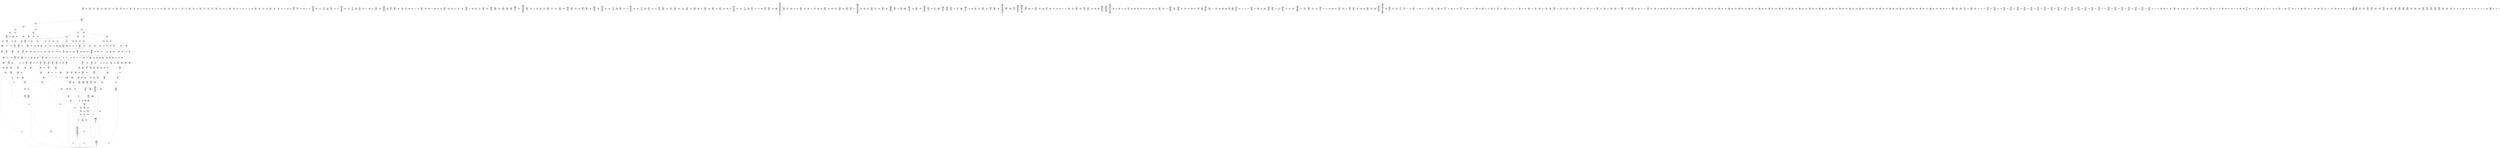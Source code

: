 /* Generated by GvGen v.1.0 (https://www.github.com/stricaud/gvgen) */

digraph G {
compound=true;
   node1 [label="[anywhere]"];
   node2 [label="# 0x0
PUSHX Data
PUSHX Data
MSTORE
PUSHX LogicData
CALLDATASIZE
LT
PUSHX Data
JUMPI
"];
   node3 [label="# 0xd
PUSHX Data
CALLDATALOAD
PUSHX BitData
SHR
PUSHX LogicData
GT
PUSHX Data
JUMPI
"];
   node4 [label="# 0x1e
PUSHX LogicData
GT
PUSHX Data
JUMPI
"];
   node5 [label="# 0x29
PUSHX LogicData
GT
PUSHX Data
JUMPI
"];
   node6 [label="# 0x34
PUSHX LogicData
EQ
PUSHX Data
JUMPI
"];
   node7 [label="# 0x3f
PUSHX LogicData
EQ
PUSHX Data
JUMPI
"];
   node8 [label="# 0x4a
PUSHX LogicData
EQ
PUSHX Data
JUMPI
"];
   node9 [label="# 0x55
PUSHX LogicData
EQ
PUSHX Data
JUMPI
"];
   node10 [label="# 0x60
PUSHX Data
JUMP
"];
   node11 [label="# 0x64
JUMPDEST
PUSHX LogicData
EQ
PUSHX Data
JUMPI
"];
   node12 [label="# 0x70
PUSHX LogicData
EQ
PUSHX Data
JUMPI
"];
   node13 [label="# 0x7b
PUSHX LogicData
EQ
PUSHX Data
JUMPI
"];
   node14 [label="# 0x86
PUSHX LogicData
EQ
PUSHX Data
JUMPI
"];
   node15 [label="# 0x91
PUSHX Data
JUMP
"];
   node16 [label="# 0x95
JUMPDEST
PUSHX LogicData
GT
PUSHX Data
JUMPI
"];
   node17 [label="# 0xa1
PUSHX LogicData
EQ
PUSHX Data
JUMPI
"];
   node18 [label="# 0xac
PUSHX LogicData
EQ
PUSHX Data
JUMPI
"];
   node19 [label="# 0xb7
PUSHX LogicData
EQ
PUSHX Data
JUMPI
"];
   node20 [label="# 0xc2
PUSHX LogicData
EQ
PUSHX Data
JUMPI
"];
   node21 [label="# 0xcd
PUSHX Data
JUMP
"];
   node22 [label="# 0xd1
JUMPDEST
PUSHX LogicData
EQ
PUSHX Data
JUMPI
"];
   node23 [label="# 0xdd
PUSHX LogicData
EQ
PUSHX Data
JUMPI
"];
   node24 [label="# 0xe8
PUSHX LogicData
EQ
PUSHX Data
JUMPI
"];
   node25 [label="# 0xf3
PUSHX LogicData
EQ
PUSHX Data
JUMPI
"];
   node26 [label="# 0xfe
PUSHX Data
JUMP
"];
   node27 [label="# 0x102
JUMPDEST
PUSHX LogicData
GT
PUSHX Data
JUMPI
"];
   node28 [label="# 0x10e
PUSHX LogicData
GT
PUSHX Data
JUMPI
"];
   node29 [label="# 0x119
PUSHX LogicData
EQ
PUSHX Data
JUMPI
"];
   node30 [label="# 0x124
PUSHX LogicData
EQ
PUSHX Data
JUMPI
"];
   node31 [label="# 0x12f
PUSHX LogicData
EQ
PUSHX Data
JUMPI
"];
   node32 [label="# 0x13a
PUSHX LogicData
EQ
PUSHX Data
JUMPI
"];
   node33 [label="# 0x145
PUSHX Data
JUMP
"];
   node34 [label="# 0x149
JUMPDEST
PUSHX LogicData
EQ
PUSHX Data
JUMPI
"];
   node35 [label="# 0x155
PUSHX LogicData
EQ
PUSHX Data
JUMPI
"];
   node36 [label="# 0x160
PUSHX LogicData
EQ
PUSHX Data
JUMPI
"];
   node37 [label="# 0x16b
PUSHX LogicData
EQ
PUSHX Data
JUMPI
"];
   node38 [label="# 0x176
PUSHX Data
JUMP
"];
   node39 [label="# 0x17a
JUMPDEST
PUSHX LogicData
GT
PUSHX Data
JUMPI
"];
   node40 [label="# 0x186
PUSHX LogicData
EQ
PUSHX Data
JUMPI
"];
   node41 [label="# 0x191
PUSHX LogicData
EQ
PUSHX Data
JUMPI
"];
   node42 [label="# 0x19c
PUSHX LogicData
EQ
PUSHX Data
JUMPI
"];
   node43 [label="# 0x1a7
PUSHX LogicData
EQ
PUSHX Data
JUMPI
"];
   node44 [label="# 0x1b2
PUSHX Data
JUMP
"];
   node45 [label="# 0x1b6
JUMPDEST
PUSHX LogicData
EQ
PUSHX Data
JUMPI
"];
   node46 [label="# 0x1c2
PUSHX LogicData
EQ
PUSHX Data
JUMPI
"];
   node47 [label="# 0x1cd
PUSHX LogicData
EQ
PUSHX Data
JUMPI
"];
   node48 [label="# 0x1d8
PUSHX LogicData
EQ
PUSHX Data
JUMPI
"];
   node49 [label="# 0x1e3
JUMPDEST
PUSHX Data
REVERT
"];
   node50 [label="# 0x1e8
JUMPDEST
CALLVALUE
ISZERO
PUSHX Data
JUMPI
"];
   node51 [label="# 0x1f0
PUSHX Data
REVERT
"];
   node52 [label="# 0x1f4
JUMPDEST
PUSHX Data
PUSHX ArithData
CALLDATASIZE
SUB
ADD
PUSHX Data
PUSHX Data
JUMP
"];
   node53 [label="# 0x20a
JUMPDEST
PUSHX Data
JUMP
"];
   node54 [label="# 0x20f
JUMPDEST
PUSHX MemData
MLOAD
PUSHX Data
PUSHX Data
JUMP
"];
   node55 [label="# 0x21c
JUMPDEST
PUSHX MemData
MLOAD
SUB
RETURN
"];
   node56 [label="# 0x225
JUMPDEST
CALLVALUE
ISZERO
PUSHX Data
JUMPI
"];
   node57 [label="# 0x22d
PUSHX Data
REVERT
"];
   node58 [label="# 0x231
JUMPDEST
PUSHX Data
PUSHX Data
JUMP
"];
   node59 [label="# 0x23a
JUMPDEST
PUSHX MemData
MLOAD
PUSHX Data
PUSHX Data
JUMP
"];
   node60 [label="# 0x247
JUMPDEST
PUSHX MemData
MLOAD
SUB
RETURN
"];
   node61 [label="# 0x250
JUMPDEST
CALLVALUE
ISZERO
PUSHX Data
JUMPI
"];
   node62 [label="# 0x258
PUSHX Data
REVERT
"];
   node63 [label="# 0x25c
JUMPDEST
PUSHX Data
PUSHX Data
JUMP
"];
   node64 [label="# 0x265
JUMPDEST
PUSHX MemData
MLOAD
PUSHX Data
PUSHX Data
JUMP
"];
   node65 [label="# 0x272
JUMPDEST
PUSHX MemData
MLOAD
SUB
RETURN
"];
   node66 [label="# 0x27b
JUMPDEST
CALLVALUE
ISZERO
PUSHX Data
JUMPI
"];
   node67 [label="# 0x283
PUSHX Data
REVERT
"];
   node68 [label="# 0x287
JUMPDEST
PUSHX Data
PUSHX ArithData
CALLDATASIZE
SUB
ADD
PUSHX Data
PUSHX Data
JUMP
"];
   node69 [label="# 0x29d
JUMPDEST
PUSHX Data
JUMP
"];
   node70 [label="# 0x2a2
JUMPDEST
PUSHX MemData
MLOAD
PUSHX Data
PUSHX Data
JUMP
"];
   node71 [label="# 0x2af
JUMPDEST
PUSHX MemData
MLOAD
SUB
RETURN
"];
   node72 [label="# 0x2b8
JUMPDEST
CALLVALUE
ISZERO
PUSHX Data
JUMPI
"];
   node73 [label="# 0x2c0
PUSHX Data
REVERT
"];
   node74 [label="# 0x2c4
JUMPDEST
PUSHX Data
PUSHX ArithData
CALLDATASIZE
SUB
ADD
PUSHX Data
PUSHX Data
JUMP
"];
   node75 [label="# 0x2da
JUMPDEST
PUSHX Data
JUMP
"];
   node76 [label="# 0x2df
JUMPDEST
STOP
"];
   node77 [label="# 0x2e1
JUMPDEST
CALLVALUE
ISZERO
PUSHX Data
JUMPI
"];
   node78 [label="# 0x2e9
PUSHX Data
REVERT
"];
   node79 [label="# 0x2ed
JUMPDEST
PUSHX Data
PUSHX Data
JUMP
"];
   node80 [label="# 0x2f6
JUMPDEST
PUSHX MemData
MLOAD
PUSHX Data
PUSHX Data
JUMP
"];
   node81 [label="# 0x303
JUMPDEST
PUSHX MemData
MLOAD
SUB
RETURN
"];
   node82 [label="# 0x30c
JUMPDEST
CALLVALUE
ISZERO
PUSHX Data
JUMPI
"];
   node83 [label="# 0x314
PUSHX Data
REVERT
"];
   node84 [label="# 0x318
JUMPDEST
PUSHX Data
PUSHX ArithData
CALLDATASIZE
SUB
ADD
PUSHX Data
PUSHX Data
JUMP
"];
   node85 [label="# 0x32e
JUMPDEST
PUSHX Data
JUMP
"];
   node86 [label="# 0x333
JUMPDEST
STOP
"];
   node87 [label="# 0x335
JUMPDEST
CALLVALUE
ISZERO
PUSHX Data
JUMPI
"];
   node88 [label="# 0x33d
PUSHX Data
REVERT
"];
   node89 [label="# 0x341
JUMPDEST
PUSHX Data
PUSHX Data
JUMP
"];
   node90 [label="# 0x34a
JUMPDEST
STOP
"];
   node91 [label="# 0x34c
JUMPDEST
CALLVALUE
ISZERO
PUSHX Data
JUMPI
"];
   node92 [label="# 0x354
PUSHX Data
REVERT
"];
   node93 [label="# 0x358
JUMPDEST
PUSHX Data
PUSHX ArithData
CALLDATASIZE
SUB
ADD
PUSHX Data
PUSHX Data
JUMP
"];
   node94 [label="# 0x36e
JUMPDEST
PUSHX Data
JUMP
"];
   node95 [label="# 0x373
JUMPDEST
STOP
"];
   node96 [label="# 0x375
JUMPDEST
CALLVALUE
ISZERO
PUSHX Data
JUMPI
"];
   node97 [label="# 0x37d
PUSHX Data
REVERT
"];
   node98 [label="# 0x381
JUMPDEST
PUSHX Data
PUSHX ArithData
CALLDATASIZE
SUB
ADD
PUSHX Data
PUSHX Data
JUMP
"];
   node99 [label="# 0x397
JUMPDEST
PUSHX Data
JUMP
"];
   node100 [label="# 0x39c
JUMPDEST
STOP
"];
   node101 [label="# 0x39e
JUMPDEST
CALLVALUE
ISZERO
PUSHX Data
JUMPI
"];
   node102 [label="# 0x3a6
PUSHX Data
REVERT
"];
   node103 [label="# 0x3aa
JUMPDEST
PUSHX Data
PUSHX Data
JUMP
"];
   node104 [label="# 0x3b3
JUMPDEST
STOP
"];
   node105 [label="# 0x3b5
JUMPDEST
CALLVALUE
ISZERO
PUSHX Data
JUMPI
"];
   node106 [label="# 0x3bd
PUSHX Data
REVERT
"];
   node107 [label="# 0x3c1
JUMPDEST
PUSHX Data
PUSHX ArithData
CALLDATASIZE
SUB
ADD
PUSHX Data
PUSHX Data
JUMP
"];
   node108 [label="# 0x3d7
JUMPDEST
PUSHX Data
JUMP
"];
   node109 [label="# 0x3dc
JUMPDEST
PUSHX MemData
MLOAD
PUSHX Data
PUSHX Data
JUMP
"];
   node110 [label="# 0x3e9
JUMPDEST
PUSHX MemData
MLOAD
SUB
RETURN
"];
   node111 [label="# 0x3f2
JUMPDEST
CALLVALUE
ISZERO
PUSHX Data
JUMPI
"];
   node112 [label="# 0x3fa
PUSHX Data
REVERT
"];
   node113 [label="# 0x3fe
JUMPDEST
PUSHX Data
PUSHX Data
JUMP
"];
   node114 [label="# 0x407
JUMPDEST
PUSHX MemData
MLOAD
PUSHX Data
PUSHX Data
JUMP
"];
   node115 [label="# 0x414
JUMPDEST
PUSHX MemData
MLOAD
SUB
RETURN
"];
   node116 [label="# 0x41d
JUMPDEST
CALLVALUE
ISZERO
PUSHX Data
JUMPI
"];
   node117 [label="# 0x425
PUSHX Data
REVERT
"];
   node118 [label="# 0x429
JUMPDEST
PUSHX Data
PUSHX ArithData
CALLDATASIZE
SUB
ADD
PUSHX Data
PUSHX Data
JUMP
"];
   node119 [label="# 0x43f
JUMPDEST
PUSHX Data
JUMP
"];
   node120 [label="# 0x444
JUMPDEST
STOP
"];
   node121 [label="# 0x446
JUMPDEST
CALLVALUE
ISZERO
PUSHX Data
JUMPI
"];
   node122 [label="# 0x44e
PUSHX Data
REVERT
"];
   node123 [label="# 0x452
JUMPDEST
PUSHX Data
PUSHX Data
JUMP
"];
   node124 [label="# 0x45b
JUMPDEST
PUSHX MemData
MLOAD
PUSHX Data
PUSHX Data
JUMP
"];
   node125 [label="# 0x468
JUMPDEST
PUSHX MemData
MLOAD
SUB
RETURN
"];
   node126 [label="# 0x471
JUMPDEST
CALLVALUE
ISZERO
PUSHX Data
JUMPI
"];
   node127 [label="# 0x479
PUSHX Data
REVERT
"];
   node128 [label="# 0x47d
JUMPDEST
PUSHX Data
PUSHX ArithData
CALLDATASIZE
SUB
ADD
PUSHX Data
PUSHX Data
JUMP
"];
   node129 [label="# 0x493
JUMPDEST
PUSHX Data
JUMP
"];
   node130 [label="# 0x498
JUMPDEST
PUSHX MemData
MLOAD
PUSHX Data
PUSHX Data
JUMP
"];
   node131 [label="# 0x4a5
JUMPDEST
PUSHX MemData
MLOAD
SUB
RETURN
"];
   node132 [label="# 0x4ae
JUMPDEST
CALLVALUE
ISZERO
PUSHX Data
JUMPI
"];
   node133 [label="# 0x4b6
PUSHX Data
REVERT
"];
   node134 [label="# 0x4ba
JUMPDEST
PUSHX Data
PUSHX Data
JUMP
"];
   node135 [label="# 0x4c3
JUMPDEST
STOP
"];
   node136 [label="# 0x4c5
JUMPDEST
CALLVALUE
ISZERO
PUSHX Data
JUMPI
"];
   node137 [label="# 0x4cd
PUSHX Data
REVERT
"];
   node138 [label="# 0x4d1
JUMPDEST
PUSHX Data
PUSHX Data
JUMP
"];
   node139 [label="# 0x4da
JUMPDEST
PUSHX MemData
MLOAD
PUSHX Data
PUSHX Data
JUMP
"];
   node140 [label="# 0x4e7
JUMPDEST
PUSHX MemData
MLOAD
SUB
RETURN
"];
   node141 [label="# 0x4f0
JUMPDEST
CALLVALUE
ISZERO
PUSHX Data
JUMPI
"];
   node142 [label="# 0x4f8
PUSHX Data
REVERT
"];
   node143 [label="# 0x4fc
JUMPDEST
PUSHX Data
PUSHX Data
JUMP
"];
   node144 [label="# 0x505
JUMPDEST
PUSHX MemData
MLOAD
PUSHX Data
PUSHX Data
JUMP
"];
   node145 [label="# 0x512
JUMPDEST
PUSHX MemData
MLOAD
SUB
RETURN
"];
   node146 [label="# 0x51b
JUMPDEST
CALLVALUE
ISZERO
PUSHX Data
JUMPI
"];
   node147 [label="# 0x523
PUSHX Data
REVERT
"];
   node148 [label="# 0x527
JUMPDEST
PUSHX Data
PUSHX Data
JUMP
"];
   node149 [label="# 0x530
JUMPDEST
PUSHX MemData
MLOAD
PUSHX Data
PUSHX Data
JUMP
"];
   node150 [label="# 0x53d
JUMPDEST
PUSHX MemData
MLOAD
SUB
RETURN
"];
   node151 [label="# 0x546
JUMPDEST
CALLVALUE
ISZERO
PUSHX Data
JUMPI
"];
   node152 [label="# 0x54e
PUSHX Data
REVERT
"];
   node153 [label="# 0x552
JUMPDEST
PUSHX Data
PUSHX Data
JUMP
"];
   node154 [label="# 0x55b
JUMPDEST
PUSHX MemData
MLOAD
PUSHX Data
PUSHX Data
JUMP
"];
   node155 [label="# 0x568
JUMPDEST
PUSHX MemData
MLOAD
SUB
RETURN
"];
   node156 [label="# 0x571
JUMPDEST
PUSHX Data
PUSHX ArithData
CALLDATASIZE
SUB
ADD
PUSHX Data
PUSHX Data
JUMP
"];
   node157 [label="# 0x586
JUMPDEST
PUSHX Data
JUMP
"];
   node158 [label="# 0x58b
JUMPDEST
STOP
"];
   node159 [label="# 0x58d
JUMPDEST
CALLVALUE
ISZERO
PUSHX Data
JUMPI
"];
   node160 [label="# 0x595
PUSHX Data
REVERT
"];
   node161 [label="# 0x599
JUMPDEST
PUSHX Data
PUSHX Data
JUMP
"];
   node162 [label="# 0x5a2
JUMPDEST
PUSHX MemData
MLOAD
PUSHX Data
PUSHX Data
JUMP
"];
   node163 [label="# 0x5af
JUMPDEST
PUSHX MemData
MLOAD
SUB
RETURN
"];
   node164 [label="# 0x5b8
JUMPDEST
CALLVALUE
ISZERO
PUSHX Data
JUMPI
"];
   node165 [label="# 0x5c0
PUSHX Data
REVERT
"];
   node166 [label="# 0x5c4
JUMPDEST
PUSHX Data
PUSHX ArithData
CALLDATASIZE
SUB
ADD
PUSHX Data
PUSHX Data
JUMP
"];
   node167 [label="# 0x5da
JUMPDEST
PUSHX Data
JUMP
"];
   node168 [label="# 0x5df
JUMPDEST
STOP
"];
   node169 [label="# 0x5e1
JUMPDEST
CALLVALUE
ISZERO
PUSHX Data
JUMPI
"];
   node170 [label="# 0x5e9
PUSHX Data
REVERT
"];
   node171 [label="# 0x5ed
JUMPDEST
PUSHX Data
PUSHX ArithData
CALLDATASIZE
SUB
ADD
PUSHX Data
PUSHX Data
JUMP
"];
   node172 [label="# 0x603
JUMPDEST
PUSHX Data
JUMP
"];
   node173 [label="# 0x608
JUMPDEST
STOP
"];
   node174 [label="# 0x60a
JUMPDEST
CALLVALUE
ISZERO
PUSHX Data
JUMPI
"];
   node175 [label="# 0x612
PUSHX Data
REVERT
"];
   node176 [label="# 0x616
JUMPDEST
PUSHX Data
PUSHX Data
JUMP
"];
   node177 [label="# 0x61f
JUMPDEST
STOP
"];
   node178 [label="# 0x621
JUMPDEST
CALLVALUE
ISZERO
PUSHX Data
JUMPI
"];
   node179 [label="# 0x629
PUSHX Data
REVERT
"];
   node180 [label="# 0x62d
JUMPDEST
PUSHX Data
PUSHX ArithData
CALLDATASIZE
SUB
ADD
PUSHX Data
PUSHX Data
JUMP
"];
   node181 [label="# 0x643
JUMPDEST
PUSHX Data
JUMP
"];
   node182 [label="# 0x648
JUMPDEST
PUSHX MemData
MLOAD
PUSHX Data
PUSHX Data
JUMP
"];
   node183 [label="# 0x655
JUMPDEST
PUSHX MemData
MLOAD
SUB
RETURN
"];
   node184 [label="# 0x65e
JUMPDEST
CALLVALUE
ISZERO
PUSHX Data
JUMPI
"];
   node185 [label="# 0x666
PUSHX Data
REVERT
"];
   node186 [label="# 0x66a
JUMPDEST
PUSHX Data
PUSHX Data
JUMP
"];
   node187 [label="# 0x673
JUMPDEST
PUSHX MemData
MLOAD
PUSHX Data
PUSHX Data
JUMP
"];
   node188 [label="# 0x680
JUMPDEST
PUSHX MemData
MLOAD
SUB
RETURN
"];
   node189 [label="# 0x689
JUMPDEST
CALLVALUE
ISZERO
PUSHX Data
JUMPI
"];
   node190 [label="# 0x691
PUSHX Data
REVERT
"];
   node191 [label="# 0x695
JUMPDEST
PUSHX Data
PUSHX ArithData
CALLDATASIZE
SUB
ADD
PUSHX Data
PUSHX Data
JUMP
"];
   node192 [label="# 0x6ab
JUMPDEST
PUSHX Data
JUMP
"];
   node193 [label="# 0x6b0
JUMPDEST
PUSHX MemData
MLOAD
PUSHX Data
PUSHX Data
JUMP
"];
   node194 [label="# 0x6bd
JUMPDEST
PUSHX MemData
MLOAD
SUB
RETURN
"];
   node195 [label="# 0x6c6
JUMPDEST
CALLVALUE
ISZERO
PUSHX Data
JUMPI
"];
   node196 [label="# 0x6ce
PUSHX Data
REVERT
"];
   node197 [label="# 0x6d2
JUMPDEST
PUSHX Data
PUSHX Data
JUMP
"];
   node198 [label="# 0x6db
JUMPDEST
PUSHX MemData
MLOAD
PUSHX Data
PUSHX Data
JUMP
"];
   node199 [label="# 0x6e8
JUMPDEST
PUSHX MemData
MLOAD
SUB
RETURN
"];
   node200 [label="# 0x6f1
JUMPDEST
CALLVALUE
ISZERO
PUSHX Data
JUMPI
"];
   node201 [label="# 0x6f9
PUSHX Data
REVERT
"];
   node202 [label="# 0x6fd
JUMPDEST
PUSHX Data
PUSHX ArithData
CALLDATASIZE
SUB
ADD
PUSHX Data
PUSHX Data
JUMP
"];
   node203 [label="# 0x713
JUMPDEST
PUSHX Data
JUMP
"];
   node204 [label="# 0x718
JUMPDEST
STOP
"];
   node205 [label="# 0x71a
JUMPDEST
CALLVALUE
ISZERO
PUSHX Data
JUMPI
"];
   node206 [label="# 0x722
PUSHX Data
REVERT
"];
   node207 [label="# 0x726
JUMPDEST
PUSHX Data
PUSHX ArithData
CALLDATASIZE
SUB
ADD
PUSHX Data
PUSHX Data
JUMP
"];
   node208 [label="# 0x73c
JUMPDEST
PUSHX Data
JUMP
"];
   node209 [label="# 0x741
JUMPDEST
STOP
"];
   node210 [label="# 0x743
JUMPDEST
PUSHX Data
PUSHX BitData
PUSHX BitData
NOT
AND
PUSHX BitData
NOT
AND
EQ
PUSHX Data
JUMPI
"];
   node211 [label="# 0x7ac
PUSHX BitData
PUSHX BitData
NOT
AND
PUSHX BitData
NOT
AND
EQ
"];
   node212 [label="# 0x80e
JUMPDEST
PUSHX Data
JUMPI
"];
   node213 [label="# 0x814
PUSHX Data
PUSHX Data
JUMP
"];
   node214 [label="# 0x81d
JUMPDEST
"];
   node215 [label="# 0x81e
JUMPDEST
JUMP
"];
   node216 [label="# 0x825
JUMPDEST
PUSHX StorData
SLOAD
PUSHX Data
PUSHX Data
JUMP
"];
   node217 [label="# 0x832
JUMPDEST
PUSHX ArithData
ADD
PUSHX ArithData
DIV
MUL
PUSHX ArithData
ADD
PUSHX MemData
MLOAD
ADD
PUSHX Data
MSTORE
MSTORE
PUSHX ArithData
ADD
SLOAD
PUSHX Data
PUSHX Data
JUMP
"];
   node218 [label="# 0x85e
JUMPDEST
ISZERO
PUSHX Data
JUMPI
"];
   node219 [label="# 0x865
PUSHX LogicData
LT
PUSHX Data
JUMPI
"];
   node220 [label="# 0x86d
PUSHX ArithData
SLOAD
DIV
MUL
MSTORE
PUSHX ArithData
ADD
PUSHX Data
JUMP
"];
   node221 [label="# 0x880
JUMPDEST
ADD
PUSHX Data
MSTORE
PUSHX Data
PUSHX Data
SHA3
"];
   node222 [label="# 0x88e
JUMPDEST
SLOAD
MSTORE
PUSHX ArithData
ADD
PUSHX ArithData
ADD
GT
PUSHX Data
JUMPI
"];
   node223 [label="# 0x8a2
SUB
PUSHX BitData
AND
ADD
"];
   node224 [label="# 0x8ab
JUMPDEST
JUMP
"];
   node225 [label="# 0x8b3
JUMPDEST
PUSHX Data
PUSHX StorData
SLOAD
PUSHX Data
PUSHX Data
JUMP
"];
   node226 [label="# 0x8c2
JUMPDEST
PUSHX ArithData
ADD
PUSHX ArithData
DIV
MUL
PUSHX ArithData
ADD
PUSHX MemData
MLOAD
ADD
PUSHX Data
MSTORE
MSTORE
PUSHX ArithData
ADD
SLOAD
PUSHX Data
PUSHX Data
JUMP
"];
   node227 [label="# 0x8ee
JUMPDEST
ISZERO
PUSHX Data
JUMPI
"];
   node228 [label="# 0x8f5
PUSHX LogicData
LT
PUSHX Data
JUMPI
"];
   node229 [label="# 0x8fd
PUSHX ArithData
SLOAD
DIV
MUL
MSTORE
PUSHX ArithData
ADD
PUSHX Data
JUMP
"];
   node230 [label="# 0x910
JUMPDEST
ADD
PUSHX Data
MSTORE
PUSHX Data
PUSHX Data
SHA3
"];
   node231 [label="# 0x91e
JUMPDEST
SLOAD
MSTORE
PUSHX ArithData
ADD
PUSHX ArithData
ADD
GT
PUSHX Data
JUMPI
"];
   node232 [label="# 0x932
SUB
PUSHX BitData
AND
ADD
"];
   node233 [label="# 0x93b
JUMPDEST
JUMP
"];
   node234 [label="# 0x945
JUMPDEST
PUSHX Data
PUSHX Data
PUSHX Data
JUMP
"];
   node235 [label="# 0x950
JUMPDEST
PUSHX Data
JUMPI
"];
   node236 [label="# 0x955
PUSHX MemData
MLOAD
PUSHX Data
MSTORE
PUSHX ArithData
ADD
PUSHX Data
PUSHX Data
JUMP
"];
   node237 [label="# 0x986
JUMPDEST
PUSHX MemData
MLOAD
SUB
REVERT
"];
   node238 [label="# 0x98f
JUMPDEST
PUSHX Data
PUSHX ArithData
MSTORE
PUSHX ArithData
ADD
MSTORE
PUSHX ArithData
ADD
PUSHX Data
SHA3
PUSHX ArithData
SLOAD
PUSHX ArithData
EXP
DIV
PUSHX BitData
AND
JUMP
"];
   node239 [label="# 0x9ca
JUMPDEST
PUSHX Data
PUSHX Data
PUSHX Data
JUMP
"];
   node240 [label="# 0x9d5
JUMPDEST
PUSHX BitData
AND
PUSHX BitData
AND
EQ
ISZERO
PUSHX Data
JUMPI
"];
   node241 [label="# 0xa0c
PUSHX MemData
MLOAD
PUSHX Data
MSTORE
PUSHX ArithData
ADD
PUSHX Data
PUSHX Data
JUMP
"];
   node242 [label="# 0xa3d
JUMPDEST
PUSHX MemData
MLOAD
SUB
REVERT
"];
   node243 [label="# 0xa46
JUMPDEST
PUSHX BitData
AND
PUSHX Data
PUSHX Data
JUMP
"];
   node244 [label="# 0xa65
JUMPDEST
PUSHX BitData
AND
EQ
PUSHX Data
JUMPI
"];
   node245 [label="# 0xa82
PUSHX Data
PUSHX Data
PUSHX Data
JUMP
"];
   node246 [label="# 0xa8e
JUMPDEST
PUSHX Data
JUMP
"];
   node247 [label="# 0xa93
JUMPDEST
"];
   node248 [label="# 0xa94
JUMPDEST
PUSHX Data
JUMPI
"];
   node249 [label="# 0xa99
PUSHX MemData
MLOAD
PUSHX Data
MSTORE
PUSHX ArithData
ADD
PUSHX Data
PUSHX Data
JUMP
"];
   node250 [label="# 0xaca
JUMPDEST
PUSHX MemData
MLOAD
SUB
REVERT
"];
   node251 [label="# 0xad3
JUMPDEST
PUSHX Data
PUSHX Data
JUMP
"];
   node252 [label="# 0xadd
JUMPDEST
JUMP
"];
   node253 [label="# 0xae2
JUMPDEST
PUSHX Data
PUSHX Data
PUSHX Data
PUSHX Data
JUMP
"];
   node254 [label="# 0xaee
JUMPDEST
JUMP
"];
   node255 [label="# 0xaf3
JUMPDEST
PUSHX Data
PUSHX Data
PUSHX Data
JUMP
"];
   node256 [label="# 0xafe
JUMPDEST
PUSHX Data
JUMP
"];
   node257 [label="# 0xb04
JUMPDEST
PUSHX Data
JUMPI
"];
   node258 [label="# 0xb09
PUSHX MemData
MLOAD
PUSHX Data
MSTORE
PUSHX ArithData
ADD
PUSHX Data
PUSHX Data
JUMP
"];
   node259 [label="# 0xb3a
JUMPDEST
PUSHX MemData
MLOAD
SUB
REVERT
"];
   node260 [label="# 0xb43
JUMPDEST
PUSHX Data
PUSHX Data
JUMP
"];
   node261 [label="# 0xb4e
JUMPDEST
JUMP
"];
   node262 [label="# 0xb53
JUMPDEST
PUSHX Data
PUSHX Data
JUMP
"];
   node263 [label="# 0xb5b
JUMPDEST
PUSHX BitData
AND
PUSHX Data
PUSHX Data
JUMP
"];
   node264 [label="# 0xb79
JUMPDEST
PUSHX BitData
AND
EQ
PUSHX Data
JUMPI
"];
   node265 [label="# 0xb95
PUSHX MemData
MLOAD
PUSHX Data
MSTORE
PUSHX ArithData
ADD
PUSHX Data
PUSHX Data
JUMP
"];
   node266 [label="# 0xbc6
JUMPDEST
PUSHX MemData
MLOAD
SUB
REVERT
"];
   node267 [label="# 0xbcf
JUMPDEST
PUSHX LogicData
SELFBALANCE
GT
PUSHX Data
JUMPI
"];
   node268 [label="# 0xbd8
PUSHX MemData
MLOAD
PUSHX Data
MSTORE
PUSHX ArithData
ADD
PUSHX Data
PUSHX Data
JUMP
"];
   node269 [label="# 0xc09
JUMPDEST
PUSHX MemData
MLOAD
SUB
REVERT
"];
   node270 [label="# 0xc12
JUMPDEST
PUSHX Data
SELFBALANCE
CALLER
PUSHX BitData
AND
PUSHX ArithData
ISZERO
MUL
PUSHX MemData
MLOAD
PUSHX Data
PUSHX MemData
MLOAD
SUB
CALL
ISZERO
ISZERO
PUSHX Data
JUMPI
"];
   node271 [label="# 0xc54
RETURNDATASIZE
PUSHX Data
RETURNDATACOPY
RETURNDATASIZE
PUSHX Data
REVERT
"];
   node272 [label="# 0xc5d
JUMPDEST
JUMP
"];
   node273 [label="# 0xc61
JUMPDEST
PUSHX Data
PUSHX MemData
MLOAD
PUSHX ArithData
ADD
PUSHX Data
MSTORE
PUSHX Data
MSTORE
PUSHX Data
JUMP
"];
   node274 [label="# 0xc7c
JUMPDEST
JUMP
"];
   node275 [label="# 0xc81
JUMPDEST
PUSHX Data
PUSHX Data
JUMP
"];
   node276 [label="# 0xc89
JUMPDEST
PUSHX BitData
AND
PUSHX Data
PUSHX Data
JUMP
"];
   node277 [label="# 0xca7
JUMPDEST
PUSHX BitData
AND
EQ
PUSHX Data
JUMPI
"];
   node278 [label="# 0xcc3
PUSHX MemData
MLOAD
PUSHX Data
MSTORE
PUSHX ArithData
ADD
PUSHX Data
PUSHX Data
JUMP
"];
   node279 [label="# 0xcf4
JUMPDEST
PUSHX MemData
MLOAD
SUB
REVERT
"];
   node280 [label="# 0xcfd
JUMPDEST
PUSHX StorData
PUSHX ArithData
SLOAD
PUSHX ArithData
EXP
DIV
PUSHX BitData
AND
ISZERO
PUSHX Data
JUMPI
"];
   node281 [label="# 0xd13
PUSHX MemData
MLOAD
PUSHX Data
MSTORE
PUSHX ArithData
ADD
PUSHX Data
PUSHX Data
JUMP
"];
   node282 [label="# 0xd44
JUMPDEST
PUSHX MemData
MLOAD
SUB
REVERT
"];
   node283 [label="# 0xd4d
JUMPDEST
PUSHX Data
MLOAD
PUSHX ArithData
ADD
PUSHX Data
PUSHX Data
JUMP
"];
   node284 [label="# 0xd63
JUMPDEST
PUSHX Data
MLOAD
PUSHX ArithData
ADD
PUSHX Data
PUSHX Data
JUMP
"];
   node285 [label="# 0xd7a
JUMPDEST
PUSHX Data
MLOAD
PUSHX ArithData
ADD
PUSHX Data
PUSHX Data
JUMP
"];
   node286 [label="# 0xd91
JUMPDEST
PUSHX LogicData
PUSHX StorData
PUSHX ArithData
PUSHX ArithData
EXP
SLOAD
PUSHX ArithData
MUL
NOT
AND
ISZERO
ISZERO
MUL
OR
SSTORE
JUMP
"];
   node287 [label="# 0xdb2
JUMPDEST
PUSHX Data
PUSHX Data
JUMP
"];
   node288 [label="# 0xdba
JUMPDEST
PUSHX BitData
AND
PUSHX Data
PUSHX Data
JUMP
"];
   node289 [label="# 0xdd8
JUMPDEST
PUSHX BitData
AND
EQ
PUSHX Data
JUMPI
"];
   node290 [label="# 0xdf4
PUSHX MemData
MLOAD
PUSHX Data
MSTORE
PUSHX ArithData
ADD
PUSHX Data
PUSHX Data
JUMP
"];
   node291 [label="# 0xe25
JUMPDEST
PUSHX MemData
MLOAD
SUB
REVERT
"];
   node292 [label="# 0xe2e
JUMPDEST
PUSHX LogicData
PUSHX StorData
PUSHX ArithData
PUSHX ArithData
EXP
SLOAD
PUSHX ArithData
MUL
NOT
AND
ISZERO
ISZERO
MUL
OR
SSTORE
JUMP
"];
   node293 [label="# 0xe4b
JUMPDEST
PUSHX Data
PUSHX Data
PUSHX ArithData
MSTORE
PUSHX ArithData
ADD
MSTORE
PUSHX ArithData
ADD
PUSHX Data
SHA3
PUSHX ArithData
SLOAD
PUSHX ArithData
EXP
DIV
PUSHX BitData
AND
PUSHX BitData
PUSHX BitData
AND
PUSHX BitData
AND
EQ
ISZERO
PUSHX Data
JUMPI
"];
   node294 [label="# 0xeba
PUSHX MemData
MLOAD
PUSHX Data
MSTORE
PUSHX ArithData
ADD
PUSHX Data
PUSHX Data
JUMP
"];
   node295 [label="# 0xeeb
JUMPDEST
PUSHX MemData
MLOAD
SUB
REVERT
"];
   node296 [label="# 0xef4
JUMPDEST
JUMP
"];
   node297 [label="# 0xefd
JUMPDEST
PUSHX MemData
MLOAD
PUSHX ArithData
ADD
PUSHX Data
MSTORE
PUSHX Data
MSTORE
PUSHX ArithData
ADD
PUSHX Data
PUSHX Data
CODECOPY
JUMP
"];
   node298 [label="# 0xf19
JUMPDEST
PUSHX Data
PUSHX Data
JUMP
"];
   node299 [label="# 0xf21
JUMPDEST
PUSHX BitData
AND
PUSHX Data
PUSHX Data
JUMP
"];
   node300 [label="# 0xf3f
JUMPDEST
PUSHX BitData
AND
EQ
PUSHX Data
JUMPI
"];
   node301 [label="# 0xf5b
PUSHX MemData
MLOAD
PUSHX Data
MSTORE
PUSHX ArithData
ADD
PUSHX Data
PUSHX Data
JUMP
"];
   node302 [label="# 0xf8c
JUMPDEST
PUSHX MemData
MLOAD
SUB
REVERT
"];
   node303 [label="# 0xf95
JUMPDEST
PUSHX LogicData
LT
ISZERO
PUSHX Data
JUMPI
"];
   node304 [label="# 0xf9f
PUSHX MemData
MLOAD
PUSHX Data
MSTORE
PUSHX ArithData
ADD
PUSHX Data
PUSHX Data
JUMP
"];
   node305 [label="# 0xfd0
JUMPDEST
PUSHX MemData
MLOAD
SUB
REVERT
"];
   node306 [label="# 0xfd9
JUMPDEST
PUSHX StorData
PUSHX ArithData
SLOAD
PUSHX ArithData
EXP
DIV
PUSHX BitData
AND
ISZERO
PUSHX Data
JUMPI
"];
   node307 [label="# 0xfef
PUSHX MemData
MLOAD
PUSHX Data
MSTORE
PUSHX ArithData
ADD
PUSHX Data
PUSHX Data
JUMP
"];
   node308 [label="# 0x1020
JUMPDEST
PUSHX MemData
MLOAD
SUB
REVERT
"];
   node309 [label="# 0x1029
JUMPDEST
PUSHX Data
SSTORE
JUMP
"];
   node310 [label="# 0x1033
JUMPDEST
PUSHX StorData
PUSHX ArithData
SLOAD
PUSHX ArithData
EXP
DIV
PUSHX BitData
AND
JUMP
"];
   node311 [label="# 0x1046
JUMPDEST
PUSHX BitData
PUSHX BitData
AND
PUSHX BitData
AND
EQ
ISZERO
PUSHX Data
JUMPI
"];
   node312 [label="# 0x107d
PUSHX MemData
MLOAD
PUSHX Data
MSTORE
PUSHX ArithData
ADD
PUSHX Data
PUSHX Data
JUMP
"];
   node313 [label="# 0x10ae
JUMPDEST
PUSHX MemData
MLOAD
SUB
REVERT
"];
   node314 [label="# 0x10b7
JUMPDEST
PUSHX Data
PUSHX ArithData
PUSHX BitData
AND
PUSHX BitData
AND
MSTORE
PUSHX ArithData
ADD
MSTORE
PUSHX ArithData
ADD
PUSHX Data
SHA3
SLOAD
JUMP
"];
   node315 [label="# 0x10fe
JUMPDEST
PUSHX Data
PUSHX Data
JUMP
"];
   node316 [label="# 0x1106
JUMPDEST
PUSHX BitData
AND
PUSHX Data
PUSHX Data
JUMP
"];
   node317 [label="# 0x1124
JUMPDEST
PUSHX BitData
AND
EQ
PUSHX Data
JUMPI
"];
   node318 [label="# 0x1140
PUSHX MemData
MLOAD
PUSHX Data
MSTORE
PUSHX ArithData
ADD
PUSHX Data
PUSHX Data
JUMP
"];
   node319 [label="# 0x1171
JUMPDEST
PUSHX MemData
MLOAD
SUB
REVERT
"];
   node320 [label="# 0x117a
JUMPDEST
PUSHX BitData
PUSHX BitData
AND
PUSHX StorData
PUSHX ArithData
SLOAD
PUSHX ArithData
EXP
DIV
PUSHX BitData
AND
PUSHX BitData
AND
PUSHX Data
PUSHX MemData
MLOAD
PUSHX MemData
MLOAD
SUB
LOGX
PUSHX BitData
PUSHX StorData
PUSHX ArithData
PUSHX ArithData
EXP
SLOAD
PUSHX ArithData
MUL
NOT
AND
PUSHX BitData
AND
MUL
OR
SSTORE
JUMP
"];
   node321 [label="# 0x123b
JUMPDEST
PUSHX StorData
SLOAD
PUSHX Data
PUSHX Data
JUMP
"];
   node322 [label="# 0x1248
JUMPDEST
PUSHX ArithData
ADD
PUSHX ArithData
DIV
MUL
PUSHX ArithData
ADD
PUSHX MemData
MLOAD
ADD
PUSHX Data
MSTORE
MSTORE
PUSHX ArithData
ADD
SLOAD
PUSHX Data
PUSHX Data
JUMP
"];
   node323 [label="# 0x1274
JUMPDEST
ISZERO
PUSHX Data
JUMPI
"];
   node324 [label="# 0x127b
PUSHX LogicData
LT
PUSHX Data
JUMPI
"];
   node325 [label="# 0x1283
PUSHX ArithData
SLOAD
DIV
MUL
MSTORE
PUSHX ArithData
ADD
PUSHX Data
JUMP
"];
   node326 [label="# 0x1296
JUMPDEST
ADD
PUSHX Data
MSTORE
PUSHX Data
PUSHX Data
SHA3
"];
   node327 [label="# 0x12a4
JUMPDEST
SLOAD
MSTORE
PUSHX ArithData
ADD
PUSHX ArithData
ADD
GT
PUSHX Data
JUMPI
"];
   node328 [label="# 0x12b8
SUB
PUSHX BitData
AND
ADD
"];
   node329 [label="# 0x12c1
JUMPDEST
JUMP
"];
   node330 [label="# 0x12c9
JUMPDEST
PUSHX StorData
SLOAD
JUMP
"];
   node331 [label="# 0x12cf
JUMPDEST
PUSHX Data
PUSHX StorData
PUSHX ArithData
SLOAD
PUSHX ArithData
EXP
DIV
PUSHX BitData
AND
JUMP
"];
   node332 [label="# 0x12f9
JUMPDEST
PUSHX Data
PUSHX StorData
SLOAD
PUSHX Data
PUSHX Data
JUMP
"];
   node333 [label="# 0x1308
JUMPDEST
PUSHX ArithData
ADD
PUSHX ArithData
DIV
MUL
PUSHX ArithData
ADD
PUSHX MemData
MLOAD
ADD
PUSHX Data
MSTORE
MSTORE
PUSHX ArithData
ADD
SLOAD
PUSHX Data
PUSHX Data
JUMP
"];
   node334 [label="# 0x1334
JUMPDEST
ISZERO
PUSHX Data
JUMPI
"];
   node335 [label="# 0x133b
PUSHX LogicData
LT
PUSHX Data
JUMPI
"];
   node336 [label="# 0x1343
PUSHX ArithData
SLOAD
DIV
MUL
MSTORE
PUSHX ArithData
ADD
PUSHX Data
JUMP
"];
   node337 [label="# 0x1356
JUMPDEST
ADD
PUSHX Data
MSTORE
PUSHX Data
PUSHX Data
SHA3
"];
   node338 [label="# 0x1364
JUMPDEST
SLOAD
MSTORE
PUSHX ArithData
ADD
PUSHX ArithData
ADD
GT
PUSHX Data
JUMPI
"];
   node339 [label="# 0x1378
SUB
PUSHX BitData
AND
ADD
"];
   node340 [label="# 0x1381
JUMPDEST
JUMP
"];
   node341 [label="# 0x138b
JUMPDEST
PUSHX StorData
PUSHX ArithData
SLOAD
PUSHX ArithData
EXP
DIV
PUSHX BitData
AND
PUSHX Data
JUMPI
"];
   node342 [label="# 0x13a0
PUSHX MemData
MLOAD
PUSHX Data
MSTORE
PUSHX ArithData
ADD
PUSHX Data
PUSHX Data
JUMP
"];
   node343 [label="# 0x13d1
JUMPDEST
PUSHX MemData
MLOAD
SUB
REVERT
"];
   node344 [label="# 0x13da
JUMPDEST
PUSHX LogicData
LT
ISZERO
PUSHX Data
JUMPI
"];
   node345 [label="# 0x13e4
PUSHX MemData
MLOAD
PUSHX Data
MSTORE
PUSHX ArithData
ADD
PUSHX Data
PUSHX Data
JUMP
"];
   node346 [label="# 0x1415
JUMPDEST
PUSHX MemData
MLOAD
SUB
REVERT
"];
   node347 [label="# 0x141e
JUMPDEST
PUSHX LogicData
GT
ISZERO
PUSHX Data
JUMPI
"];
   node348 [label="# 0x1428
PUSHX MemData
MLOAD
PUSHX Data
MSTORE
PUSHX ArithData
ADD
PUSHX Data
PUSHX Data
JUMP
"];
   node349 [label="# 0x1459
JUMPDEST
PUSHX MemData
MLOAD
SUB
REVERT
"];
   node350 [label="# 0x1462
JUMPDEST
PUSHX BitData
PUSHX BitData
AND
PUSHX Data
PUSHX Data
PUSHX Data
JUMP
"];
   node351 [label="# 0x1475
JUMPDEST
PUSHX BitData
PUSHX BitData
AND
JUMP
"];
   node352 [label="# 0x1483
JUMPDEST
GT
ISZERO
PUSHX Data
JUMPI
"];
   node353 [label="# 0x148a
PUSHX MemData
MLOAD
PUSHX Data
MSTORE
PUSHX ArithData
ADD
PUSHX Data
PUSHX Data
JUMP
"];
   node354 [label="# 0x14bb
JUMPDEST
PUSHX MemData
MLOAD
SUB
REVERT
"];
   node355 [label="# 0x14c4
JUMPDEST
CALLVALUE
PUSHX Data
PUSHX StorData
SLOAD
PUSHX BitData
PUSHX BitData
AND
JUMP
"];
   node356 [label="# 0x14da
JUMPDEST
EQ
PUSHX Data
JUMPI
"];
   node357 [label="# 0x14e0
PUSHX MemData
MLOAD
PUSHX Data
MSTORE
PUSHX ArithData
ADD
PUSHX Data
PUSHX Data
JUMP
"];
   node358 [label="# 0x1511
JUMPDEST
PUSHX MemData
MLOAD
SUB
REVERT
"];
   node359 [label="# 0x151a
JUMPDEST
PUSHX Data
PUSHX Data
JUMP
"];
   node360 [label="# 0x1523
JUMPDEST
JUMP
"];
   node361 [label="# 0x1526
JUMPDEST
PUSHX StorData
SLOAD
PUSHX Data
PUSHX Data
JUMP
"];
   node362 [label="# 0x1533
JUMPDEST
PUSHX ArithData
ADD
PUSHX ArithData
DIV
MUL
PUSHX ArithData
ADD
PUSHX MemData
MLOAD
ADD
PUSHX Data
MSTORE
MSTORE
PUSHX ArithData
ADD
SLOAD
PUSHX Data
PUSHX Data
JUMP
"];
   node363 [label="# 0x155f
JUMPDEST
ISZERO
PUSHX Data
JUMPI
"];
   node364 [label="# 0x1566
PUSHX LogicData
LT
PUSHX Data
JUMPI
"];
   node365 [label="# 0x156e
PUSHX ArithData
SLOAD
DIV
MUL
MSTORE
PUSHX ArithData
ADD
PUSHX Data
JUMP
"];
   node366 [label="# 0x1581
JUMPDEST
ADD
PUSHX Data
MSTORE
PUSHX Data
PUSHX Data
SHA3
"];
   node367 [label="# 0x158f
JUMPDEST
SLOAD
MSTORE
PUSHX ArithData
ADD
PUSHX ArithData
ADD
GT
PUSHX Data
JUMPI
"];
   node368 [label="# 0x15a3
SUB
PUSHX BitData
AND
ADD
"];
   node369 [label="# 0x15ac
JUMPDEST
JUMP
"];
   node370 [label="# 0x15b4
JUMPDEST
PUSHX Data
PUSHX Data
JUMP
"];
   node371 [label="# 0x15bc
JUMPDEST
PUSHX BitData
AND
PUSHX BitData
AND
EQ
ISZERO
PUSHX Data
JUMPI
"];
   node372 [label="# 0x15f0
PUSHX MemData
MLOAD
PUSHX Data
MSTORE
PUSHX ArithData
ADD
PUSHX Data
PUSHX Data
JUMP
"];
   node373 [label="# 0x1621
JUMPDEST
PUSHX MemData
MLOAD
SUB
REVERT
"];
   node374 [label="# 0x162a
JUMPDEST
PUSHX Data
PUSHX Data
PUSHX Data
PUSHX Data
JUMP
"];
   node375 [label="# 0x1637
JUMPDEST
PUSHX BitData
AND
PUSHX BitData
AND
MSTORE
PUSHX ArithData
ADD
MSTORE
PUSHX ArithData
ADD
PUSHX Data
SHA3
PUSHX ArithData
PUSHX BitData
AND
PUSHX BitData
AND
MSTORE
PUSHX ArithData
ADD
MSTORE
PUSHX ArithData
ADD
PUSHX Data
SHA3
PUSHX ArithData
PUSHX ArithData
EXP
SLOAD
PUSHX ArithData
MUL
NOT
AND
ISZERO
ISZERO
MUL
OR
SSTORE
PUSHX BitData
AND
PUSHX Data
PUSHX Data
JUMP
"];
   node376 [label="# 0x16e4
JUMPDEST
PUSHX BitData
AND
PUSHX Data
PUSHX MemData
MLOAD
PUSHX Data
PUSHX Data
JUMP
"];
   node377 [label="# 0x1729
JUMPDEST
PUSHX MemData
MLOAD
SUB
LOGX
JUMP
"];
   node378 [label="# 0x1735
JUMPDEST
PUSHX Data
PUSHX Data
PUSHX Data
JUMP
"];
   node379 [label="# 0x1740
JUMPDEST
PUSHX Data
JUMP
"];
   node380 [label="# 0x1746
JUMPDEST
PUSHX Data
JUMPI
"];
   node381 [label="# 0x174b
PUSHX MemData
MLOAD
PUSHX Data
MSTORE
PUSHX ArithData
ADD
PUSHX Data
PUSHX Data
JUMP
"];
   node382 [label="# 0x177c
JUMPDEST
PUSHX MemData
MLOAD
SUB
REVERT
"];
   node383 [label="# 0x1785
JUMPDEST
PUSHX Data
PUSHX Data
JUMP
"];
   node384 [label="# 0x1791
JUMPDEST
JUMP
"];
   node385 [label="# 0x1797
JUMPDEST
PUSHX Data
PUSHX Data
JUMP
"];
   node386 [label="# 0x179f
JUMPDEST
PUSHX BitData
AND
PUSHX Data
PUSHX Data
JUMP
"];
   node387 [label="# 0x17bd
JUMPDEST
PUSHX BitData
AND
EQ
PUSHX Data
JUMPI
"];
   node388 [label="# 0x17d9
PUSHX MemData
MLOAD
PUSHX Data
MSTORE
PUSHX ArithData
ADD
PUSHX Data
PUSHX Data
JUMP
"];
   node389 [label="# 0x180a
JUMPDEST
PUSHX MemData
MLOAD
SUB
REVERT
"];
   node390 [label="# 0x1813
JUMPDEST
PUSHX LogicData
PUSHX StorData
PUSHX ArithData
PUSHX ArithData
EXP
SLOAD
PUSHX ArithData
MUL
NOT
AND
ISZERO
ISZERO
MUL
OR
SSTORE
JUMP
"];
   node391 [label="# 0x1830
JUMPDEST
PUSHX Data
PUSHX Data
PUSHX Data
JUMP
"];
   node392 [label="# 0x183b
JUMPDEST
PUSHX Data
JUMPI
"];
   node393 [label="# 0x1840
PUSHX MemData
MLOAD
PUSHX Data
MSTORE
PUSHX ArithData
ADD
PUSHX Data
PUSHX Data
JUMP
"];
   node394 [label="# 0x1871
JUMPDEST
PUSHX MemData
MLOAD
SUB
REVERT
"];
   node395 [label="# 0x187a
JUMPDEST
PUSHX Data
PUSHX Data
PUSHX Data
JUMP
"];
   node396 [label="# 0x1884
JUMPDEST
PUSHX LogicData
MLOAD
GT
PUSHX Data
JUMPI
"];
   node397 [label="# 0x1890
PUSHX MemData
MLOAD
PUSHX ArithData
ADD
PUSHX Data
MSTORE
PUSHX Data
MSTORE
PUSHX Data
JUMP
"];
   node398 [label="# 0x18a4
JUMPDEST
PUSHX Data
PUSHX Data
JUMP
"];
   node399 [label="# 0x18ae
JUMPDEST
PUSHX MemData
MLOAD
PUSHX ArithData
ADD
PUSHX Data
PUSHX Data
JUMP
"];
   node400 [label="# 0x18bf
JUMPDEST
PUSHX MemData
MLOAD
PUSHX ArithData
SUB
SUB
MSTORE
PUSHX Data
MSTORE
"];
   node401 [label="# 0x18cf
JUMPDEST
JUMP
"];
   node402 [label="# 0x18d7
JUMPDEST
PUSHX Data
JUMP
"];
   node403 [label="# 0x18dd
JUMPDEST
PUSHX Data
PUSHX Data
PUSHX ArithData
PUSHX BitData
AND
PUSHX BitData
AND
MSTORE
PUSHX ArithData
ADD
MSTORE
PUSHX ArithData
ADD
PUSHX Data
SHA3
PUSHX ArithData
PUSHX BitData
AND
PUSHX BitData
AND
MSTORE
PUSHX ArithData
ADD
MSTORE
PUSHX ArithData
ADD
PUSHX Data
SHA3
PUSHX ArithData
SLOAD
PUSHX ArithData
EXP
DIV
PUSHX BitData
AND
JUMP
"];
   node404 [label="# 0x1971
JUMPDEST
PUSHX StorData
PUSHX ArithData
SLOAD
PUSHX ArithData
EXP
DIV
PUSHX BitData
AND
JUMP
"];
   node405 [label="# 0x1984
JUMPDEST
PUSHX Data
PUSHX Data
JUMP
"];
   node406 [label="# 0x198c
JUMPDEST
PUSHX BitData
AND
PUSHX Data
PUSHX Data
JUMP
"];
   node407 [label="# 0x19aa
JUMPDEST
PUSHX BitData
AND
EQ
PUSHX Data
JUMPI
"];
   node408 [label="# 0x19c6
PUSHX MemData
MLOAD
PUSHX Data
MSTORE
PUSHX ArithData
ADD
PUSHX Data
PUSHX Data
JUMP
"];
   node409 [label="# 0x19f7
JUMPDEST
PUSHX MemData
MLOAD
SUB
REVERT
"];
   node410 [label="# 0x1a00
JUMPDEST
PUSHX Data
JUMPI
"];
   node411 [label="# 0x1a06
PUSHX MemData
MLOAD
PUSHX Data
MSTORE
PUSHX ArithData
ADD
PUSHX Data
PUSHX Data
JUMP
"];
   node412 [label="# 0x1a37
JUMPDEST
PUSHX MemData
MLOAD
SUB
REVERT
"];
   node413 [label="# 0x1a40
JUMPDEST
PUSHX Data
PUSHX BitData
AND
PUSHX BitData
ADDRESS
PUSHX MemData
MLOAD
PUSHX BitData
AND
PUSHX BitData
SHL
MSTORE
PUSHX ArithData
ADD
PUSHX Data
PUSHX Data
JUMP
"];
   node414 [label="# 0x1a7b
JUMPDEST
PUSHX Data
PUSHX MemData
MLOAD
SUB
EXTCODESIZE
ISZERO
ISZERO
PUSHX Data
JUMPI
"];
   node415 [label="# 0x1a8f
PUSHX Data
REVERT
"];
   node416 [label="# 0x1a93
JUMPDEST
GAS
STATICCALL
ISZERO
ISZERO
PUSHX Data
JUMPI
"];
   node417 [label="# 0x1a9e
RETURNDATASIZE
PUSHX Data
RETURNDATACOPY
RETURNDATASIZE
PUSHX Data
REVERT
"];
   node418 [label="# 0x1aa7
JUMPDEST
PUSHX MemData
MLOAD
RETURNDATASIZE
PUSHX BitData
NOT
PUSHX ArithData
ADD
AND
ADD
PUSHX Data
MSTORE
ADD
PUSHX Data
PUSHX Data
JUMP
"];
   node419 [label="# 0x1acb
JUMPDEST
GT
PUSHX Data
JUMPI
"];
   node420 [label="# 0x1ad1
PUSHX MemData
MLOAD
PUSHX Data
MSTORE
PUSHX ArithData
ADD
PUSHX Data
PUSHX Data
JUMP
"];
   node421 [label="# 0x1b02
JUMPDEST
PUSHX MemData
MLOAD
SUB
REVERT
"];
   node422 [label="# 0x1b0b
JUMPDEST
PUSHX BitData
AND
PUSHX Data
PUSHX BitData
AND
PUSHX BitData
ADDRESS
PUSHX MemData
MLOAD
PUSHX BitData
AND
PUSHX BitData
SHL
MSTORE
PUSHX ArithData
ADD
PUSHX Data
PUSHX Data
JUMP
"];
   node423 [label="# 0x1b61
JUMPDEST
PUSHX Data
PUSHX MemData
MLOAD
SUB
EXTCODESIZE
ISZERO
ISZERO
PUSHX Data
JUMPI
"];
   node424 [label="# 0x1b75
PUSHX Data
REVERT
"];
   node425 [label="# 0x1b79
JUMPDEST
GAS
STATICCALL
ISZERO
ISZERO
PUSHX Data
JUMPI
"];
   node426 [label="# 0x1b84
RETURNDATASIZE
PUSHX Data
RETURNDATACOPY
RETURNDATASIZE
PUSHX Data
REVERT
"];
   node427 [label="# 0x1b8d
JUMPDEST
PUSHX MemData
MLOAD
RETURNDATASIZE
PUSHX BitData
NOT
PUSHX ArithData
ADD
AND
ADD
PUSHX Data
MSTORE
ADD
PUSHX Data
PUSHX Data
JUMP
"];
   node428 [label="# 0x1bb1
JUMPDEST
PUSHX MemData
MLOAD
PUSHX BitData
AND
PUSHX BitData
SHL
MSTORE
PUSHX ArithData
ADD
PUSHX Data
PUSHX Data
JUMP
"];
   node429 [label="# 0x1bce
JUMPDEST
PUSHX Data
PUSHX MemData
MLOAD
SUB
PUSHX Data
EXTCODESIZE
ISZERO
ISZERO
PUSHX Data
JUMPI
"];
   node430 [label="# 0x1be4
PUSHX Data
REVERT
"];
   node431 [label="# 0x1be8
JUMPDEST
GAS
CALL
ISZERO
ISZERO
PUSHX Data
JUMPI
"];
   node432 [label="# 0x1bf3
RETURNDATASIZE
PUSHX Data
RETURNDATACOPY
RETURNDATASIZE
PUSHX Data
REVERT
"];
   node433 [label="# 0x1bfc
JUMPDEST
PUSHX MemData
MLOAD
RETURNDATASIZE
PUSHX BitData
NOT
PUSHX ArithData
ADD
AND
ADD
PUSHX Data
MSTORE
ADD
PUSHX Data
PUSHX Data
JUMP
"];
   node434 [label="# 0x1c20
JUMPDEST
JUMP
"];
   node435 [label="# 0x1c26
JUMPDEST
PUSHX Data
PUSHX Data
JUMP
"];
   node436 [label="# 0x1c2e
JUMPDEST
PUSHX BitData
AND
PUSHX Data
PUSHX Data
JUMP
"];
   node437 [label="# 0x1c4c
JUMPDEST
PUSHX BitData
AND
EQ
PUSHX Data
JUMPI
"];
   node438 [label="# 0x1c68
PUSHX MemData
MLOAD
PUSHX Data
MSTORE
PUSHX ArithData
ADD
PUSHX Data
PUSHX Data
JUMP
"];
   node439 [label="# 0x1c99
JUMPDEST
PUSHX MemData
MLOAD
SUB
REVERT
"];
   node440 [label="# 0x1ca2
JUMPDEST
PUSHX BitData
PUSHX BitData
AND
PUSHX BitData
AND
EQ
ISZERO
PUSHX Data
JUMPI
"];
   node441 [label="# 0x1cd8
PUSHX MemData
MLOAD
PUSHX Data
MSTORE
PUSHX ArithData
ADD
PUSHX Data
PUSHX Data
JUMP
"];
   node442 [label="# 0x1d09
JUMPDEST
PUSHX MemData
MLOAD
SUB
REVERT
"];
   node443 [label="# 0x1d12
JUMPDEST
PUSHX BitData
AND
PUSHX StorData
PUSHX ArithData
SLOAD
PUSHX ArithData
EXP
DIV
PUSHX BitData
AND
PUSHX BitData
AND
PUSHX Data
PUSHX MemData
MLOAD
PUSHX MemData
MLOAD
SUB
LOGX
PUSHX StorData
PUSHX ArithData
PUSHX ArithData
EXP
SLOAD
PUSHX ArithData
MUL
NOT
AND
PUSHX BitData
AND
MUL
OR
SSTORE
JUMP
"];
   node444 [label="# 0x1dd2
JUMPDEST
PUSHX ArithData
PUSHX ArithData
ADD
PUSHX Data
SLOAD
ADD
SSTORE
JUMP
"];
   node445 [label="# 0x1de8
JUMPDEST
PUSHX Data
PUSHX ArithData
ADD
SLOAD
JUMP
"];
   node446 [label="# 0x1df6
JUMPDEST
PUSHX Data
EXTCODESIZE
PUSHX LogicData
GT
JUMP
"];
   node447 [label="# 0x1e09
JUMPDEST
PUSHX Data
PUSHX BitData
PUSHX BitData
NOT
AND
PUSHX BitData
NOT
AND
EQ
JUMP
"];
   node448 [label="# 0x1e73
JUMPDEST
PUSHX BitData
PUSHX BitData
AND
PUSHX Data
PUSHX ArithData
MSTORE
PUSHX ArithData
ADD
MSTORE
PUSHX ArithData
ADD
PUSHX Data
SHA3
PUSHX ArithData
SLOAD
PUSHX ArithData
EXP
DIV
PUSHX BitData
AND
PUSHX BitData
AND
EQ
ISZERO
JUMP
"];
   node449 [label="# 0x1edf
JUMPDEST
PUSHX Data
CALLER
JUMP
"];
   node450 [label="# 0x1ee7
JUMPDEST
PUSHX Data
PUSHX ArithData
MSTORE
PUSHX ArithData
ADD
MSTORE
PUSHX ArithData
ADD
PUSHX Data
SHA3
PUSHX ArithData
PUSHX ArithData
EXP
SLOAD
PUSHX ArithData
MUL
NOT
AND
PUSHX BitData
AND
MUL
OR
SSTORE
PUSHX BitData
AND
PUSHX Data
PUSHX Data
JUMP
"];
   node451 [label="# 0x1f5a
JUMPDEST
PUSHX BitData
AND
PUSHX Data
PUSHX MemData
MLOAD
PUSHX MemData
MLOAD
SUB
LOGX
JUMP
"];
   node452 [label="# 0x1fa0
JUMPDEST
PUSHX Data
PUSHX Data
PUSHX Data
JUMP
"];
   node453 [label="# 0x1fab
JUMPDEST
PUSHX Data
JUMPI
"];
   node454 [label="# 0x1fb0
PUSHX MemData
MLOAD
PUSHX Data
MSTORE
PUSHX ArithData
ADD
PUSHX Data
PUSHX Data
JUMP
"];
   node455 [label="# 0x1fe1
JUMPDEST
PUSHX MemData
MLOAD
SUB
REVERT
"];
   node456 [label="# 0x1fea
JUMPDEST
PUSHX Data
PUSHX Data
PUSHX Data
JUMP
"];
   node457 [label="# 0x1ff5
JUMPDEST
PUSHX BitData
AND
PUSHX BitData
AND
EQ
PUSHX Data
JUMPI
"];
   node458 [label="# 0x202c
PUSHX BitData
AND
PUSHX Data
PUSHX Data
JUMP
"];
   node459 [label="# 0x204c
JUMPDEST
PUSHX BitData
AND
EQ
"];
   node460 [label="# 0x2064
JUMPDEST
PUSHX Data
JUMPI
"];
   node461 [label="# 0x206a
PUSHX Data
PUSHX Data
JUMP
"];
   node462 [label="# 0x2074
JUMPDEST
"];
   node463 [label="# 0x2075
JUMPDEST
JUMP
"];
   node464 [label="# 0x207e
JUMPDEST
PUSHX BitData
AND
PUSHX Data
PUSHX Data
JUMP
"];
   node465 [label="# 0x209e
JUMPDEST
PUSHX BitData
AND
EQ
PUSHX Data
JUMPI
"];
   node466 [label="# 0x20ba
PUSHX MemData
MLOAD
PUSHX Data
MSTORE
PUSHX ArithData
ADD
PUSHX Data
PUSHX Data
JUMP
"];
   node467 [label="# 0x20eb
JUMPDEST
PUSHX MemData
MLOAD
SUB
REVERT
"];
   node468 [label="# 0x20f4
JUMPDEST
PUSHX BitData
PUSHX BitData
AND
PUSHX BitData
AND
EQ
ISZERO
PUSHX Data
JUMPI
"];
   node469 [label="# 0x212a
PUSHX MemData
MLOAD
PUSHX Data
MSTORE
PUSHX ArithData
ADD
PUSHX Data
PUSHX Data
JUMP
"];
   node470 [label="# 0x215b
JUMPDEST
PUSHX MemData
MLOAD
SUB
REVERT
"];
   node471 [label="# 0x2164
JUMPDEST
PUSHX Data
PUSHX Data
JUMP
"];
   node472 [label="# 0x216f
JUMPDEST
PUSHX Data
PUSHX Data
PUSHX Data
JUMP
"];
   node473 [label="# 0x217a
JUMPDEST
PUSHX Data
PUSHX Data
PUSHX ArithData
PUSHX BitData
AND
PUSHX BitData
AND
MSTORE
PUSHX ArithData
ADD
MSTORE
PUSHX ArithData
ADD
PUSHX Data
SHA3
PUSHX Data
SLOAD
PUSHX Data
PUSHX Data
JUMP
"];
   node474 [label="# 0x21ca
JUMPDEST
SSTORE
PUSHX Data
PUSHX Data
PUSHX ArithData
PUSHX BitData
AND
PUSHX BitData
AND
MSTORE
PUSHX ArithData
ADD
MSTORE
PUSHX ArithData
ADD
PUSHX Data
SHA3
PUSHX Data
SLOAD
PUSHX Data
PUSHX Data
JUMP
"];
   node475 [label="# 0x2221
JUMPDEST
SSTORE
PUSHX Data
PUSHX ArithData
MSTORE
PUSHX ArithData
ADD
MSTORE
PUSHX ArithData
ADD
PUSHX Data
SHA3
PUSHX ArithData
PUSHX ArithData
EXP
SLOAD
PUSHX ArithData
MUL
NOT
AND
PUSHX BitData
AND
MUL
OR
SSTORE
PUSHX BitData
AND
PUSHX BitData
AND
PUSHX Data
PUSHX MemData
MLOAD
PUSHX MemData
MLOAD
SUB
LOGX
JUMP
"];
   node476 [label="# 0x22da
JUMPDEST
PUSHX Data
PUSHX Data
PUSHX Data
JUMP
"];
   node477 [label="# 0x22e8
JUMPDEST
JUMP
"];
   node478 [label="# 0x22f0
JUMPDEST
PUSHX Data
PUSHX Data
PUSHX Data
JUMP
"];
   node479 [label="# 0x22fe
JUMPDEST
JUMP
"];
   node480 [label="# 0x2306
JUMPDEST
PUSHX Data
"];
   node481 [label="# 0x2309
JUMPDEST
PUSHX BitData
AND
LT
ISZERO
PUSHX Data
JUMPI
"];
   node482 [label="# 0x2316
PUSHX Data
PUSHX Data
PUSHX Data
JUMP
"];
   node483 [label="# 0x231f
JUMPDEST
PUSHX Data
PUSHX Data
PUSHX Data
JUMP
"];
   node484 [label="# 0x2329
JUMPDEST
PUSHX Data
CALLER
PUSHX Data
JUMP
"];
   node485 [label="# 0x2335
JUMPDEST
PUSHX Data
PUSHX Data
JUMP
"];
   node486 [label="# 0x2341
JUMPDEST
PUSHX Data
JUMP
"];
   node487 [label="# 0x2349
JUMPDEST
JUMP
"];
   node488 [label="# 0x234d
JUMPDEST
PUSHX Data
PUSHX Data
JUMP
"];
   node489 [label="# 0x2358
JUMPDEST
PUSHX Data
PUSHX Data
JUMP
"];
   node490 [label="# 0x2364
JUMPDEST
PUSHX Data
JUMPI
"];
   node491 [label="# 0x2369
PUSHX MemData
MLOAD
PUSHX Data
MSTORE
PUSHX ArithData
ADD
PUSHX Data
PUSHX Data
JUMP
"];
   node492 [label="# 0x239a
JUMPDEST
PUSHX MemData
MLOAD
SUB
REVERT
"];
   node493 [label="# 0x23a3
JUMPDEST
JUMP
"];
   node494 [label="# 0x23a9
JUMPDEST
PUSHX Data
PUSHX MemData
MLOAD
PUSHX ArithData
ADD
PUSHX Data
MSTORE
PUSHX Data
MSTORE
PUSHX ArithData
ADD
PUSHX Data
PUSHX Data
CODECOPY
JUMP
"];
   node495 [label="# 0x23c9
JUMPDEST
PUSHX Data
PUSHX LogicData
EQ
ISZERO
PUSHX Data
JUMPI
"];
   node496 [label="# 0x23d5
PUSHX MemData
MLOAD
PUSHX ArithData
ADD
PUSHX Data
MSTORE
PUSHX Data
MSTORE
PUSHX ArithData
ADD
PUSHX Data
MSTORE
PUSHX Data
JUMP
"];
   node497 [label="# 0x2411
JUMPDEST
PUSHX Data
PUSHX Data
"];
   node498 [label="# 0x2419
JUMPDEST
PUSHX LogicData
EQ
PUSHX Data
JUMPI
"];
   node499 [label="# 0x2422
PUSHX Data
PUSHX Data
JUMP
"];
   node500 [label="# 0x242c
JUMPDEST
PUSHX Data
PUSHX Data
PUSHX Data
JUMP
"];
   node501 [label="# 0x243c
JUMPDEST
PUSHX Data
JUMP
"];
   node502 [label="# 0x2443
JUMPDEST
PUSHX Data
PUSHX LogicData
GT
ISZERO
PUSHX Data
JUMPI
"];
   node503 [label="# 0x2457
PUSHX Data
PUSHX Data
MSTORE
PUSHX Data
PUSHX Data
MSTORE
PUSHX Data
PUSHX Data
REVERT
"];
   node504 [label="# 0x2485
JUMPDEST
PUSHX MemData
MLOAD
MSTORE
PUSHX ArithData
ADD
PUSHX BitData
NOT
AND
PUSHX ArithData
ADD
ADD
PUSHX Data
MSTORE
ISZERO
PUSHX Data
JUMPI
"];
   node505 [label="# 0x24a3
PUSHX ArithData
ADD
PUSHX ArithData
MUL
CALLDATASIZE
CALLDATACOPY
ADD
"];
   node506 [label="# 0x24b7
JUMPDEST
"];
   node507 [label="# 0x24bb
JUMPDEST
PUSHX LogicData
EQ
PUSHX Data
JUMPI
"];
   node508 [label="# 0x24c4
PUSHX Data
PUSHX Data
PUSHX Data
JUMP
"];
   node509 [label="# 0x24d0
JUMPDEST
PUSHX Data
PUSHX Data
PUSHX Data
JUMP
"];
   node510 [label="# 0x24df
JUMPDEST
PUSHX Data
PUSHX Data
PUSHX Data
JUMP
"];
   node511 [label="# 0x24eb
JUMPDEST
PUSHX BitData
SHL
MLOAD
LT
PUSHX Data
JUMPI
"];
   node512 [label="# 0x24f9
PUSHX Data
PUSHX Data
MSTORE
PUSHX Data
PUSHX Data
MSTORE
PUSHX Data
PUSHX Data
REVERT
"];
   node513 [label="# 0x2527
JUMPDEST
PUSHX ArithData
ADD
ADD
PUSHX BitData
NOT
AND
PUSHX BitData
BYTE
MSTORE8
PUSHX Data
PUSHX Data
PUSHX Data
JUMP
"];
   node514 [label="# 0x2563
JUMPDEST
PUSHX Data
JUMP
"];
   node515 [label="# 0x256a
JUMPDEST
"];
   node516 [label="# 0x2571
JUMPDEST
JUMP
"];
   node517 [label="# 0x2576
JUMPDEST
JUMP
"];
   node518 [label="# 0x257b
JUMPDEST
PUSHX Data
PUSHX MemData
MLOAD
PUSHX ArithData
ADD
PUSHX Data
MSTORE
PUSHX Data
MSTORE
PUSHX Data
JUMP
"];
   node519 [label="# 0x2595
JUMPDEST
JUMP
"];
   node520 [label="# 0x2599
JUMPDEST
PUSHX Data
PUSHX Data
PUSHX BitData
AND
PUSHX Data
JUMP
"];
   node521 [label="# 0x25ba
JUMPDEST
ISZERO
PUSHX Data
JUMPI
"];
   node522 [label="# 0x25c0
PUSHX BitData
AND
PUSHX Data
PUSHX Data
PUSHX Data
JUMP
"];
   node523 [label="# 0x25e3
JUMPDEST
PUSHX MemData
MLOAD
PUSHX BitData
AND
PUSHX BitData
SHL
MSTORE
PUSHX ArithData
ADD
PUSHX Data
PUSHX Data
JUMP
"];
   node524 [label="# 0x2605
JUMPDEST
PUSHX Data
PUSHX MemData
MLOAD
SUB
PUSHX Data
EXTCODESIZE
ISZERO
ISZERO
PUSHX Data
JUMPI
"];
   node525 [label="# 0x261b
PUSHX Data
REVERT
"];
   node526 [label="# 0x261f
JUMPDEST
GAS
CALL
ISZERO
PUSHX Data
JUMPI
"];
   node527 [label="# 0x262d
PUSHX MemData
MLOAD
RETURNDATASIZE
PUSHX BitData
NOT
PUSHX ArithData
ADD
AND
ADD
PUSHX Data
MSTORE
ADD
PUSHX Data
PUSHX Data
JUMP
"];
   node528 [label="# 0x264d
JUMPDEST
PUSHX Data
"];
   node529 [label="# 0x2650
JUMPDEST
PUSHX Data
JUMPI
"];
   node530 [label="# 0x2655
RETURNDATASIZE
PUSHX LogicData
EQ
PUSHX Data
JUMPI
"];
   node531 [label="# 0x265f
PUSHX MemData
MLOAD
PUSHX BitData
NOT
PUSHX ArithData
RETURNDATASIZE
ADD
AND
ADD
PUSHX Data
MSTORE
RETURNDATASIZE
MSTORE
RETURNDATASIZE
PUSHX Data
PUSHX ArithData
ADD
RETURNDATACOPY
PUSHX Data
JUMP
"];
   node532 [label="# 0x2680
JUMPDEST
PUSHX Data
"];
   node533 [label="# 0x2685
JUMPDEST
PUSHX LogicData
MLOAD
EQ
ISZERO
PUSHX Data
JUMPI
"];
   node534 [label="# 0x2691
PUSHX MemData
MLOAD
PUSHX Data
MSTORE
PUSHX ArithData
ADD
PUSHX Data
PUSHX Data
JUMP
"];
   node535 [label="# 0x26c2
JUMPDEST
PUSHX MemData
MLOAD
SUB
REVERT
"];
   node536 [label="# 0x26cb
JUMPDEST
MLOAD
PUSHX ArithData
ADD
REVERT
"];
   node537 [label="# 0x26d3
JUMPDEST
PUSHX BitData
PUSHX BitData
SHL
PUSHX BitData
NOT
AND
PUSHX BitData
NOT
AND
EQ
PUSHX Data
JUMP
"];
   node538 [label="# 0x2723
JUMPDEST
PUSHX Data
"];
   node539 [label="# 0x2728
JUMPDEST
JUMP
"];
   node540 [label="# 0x2730
JUMPDEST
PUSHX Data
PUSHX Data
JUMP
"];
   node541 [label="# 0x273a
JUMPDEST
PUSHX Data
PUSHX Data
PUSHX Data
JUMP
"];
   node542 [label="# 0x2747
JUMPDEST
PUSHX Data
JUMPI
"];
   node543 [label="# 0x274c
PUSHX MemData
MLOAD
PUSHX Data
MSTORE
PUSHX ArithData
ADD
PUSHX Data
PUSHX Data
JUMP
"];
   node544 [label="# 0x277d
JUMPDEST
PUSHX MemData
MLOAD
SUB
REVERT
"];
   node545 [label="# 0x2786
JUMPDEST
JUMP
"];
   node546 [label="# 0x278b
JUMPDEST
PUSHX BitData
PUSHX BitData
AND
PUSHX BitData
AND
EQ
ISZERO
PUSHX Data
JUMPI
"];
   node547 [label="# 0x27c1
PUSHX MemData
MLOAD
PUSHX Data
MSTORE
PUSHX ArithData
ADD
PUSHX Data
PUSHX Data
JUMP
"];
   node548 [label="# 0x27f2
JUMPDEST
PUSHX MemData
MLOAD
SUB
REVERT
"];
   node549 [label="# 0x27fb
JUMPDEST
PUSHX Data
PUSHX Data
JUMP
"];
   node550 [label="# 0x2804
JUMPDEST
ISZERO
PUSHX Data
JUMPI
"];
   node551 [label="# 0x280a
PUSHX MemData
MLOAD
PUSHX Data
MSTORE
PUSHX ArithData
ADD
PUSHX Data
PUSHX Data
JUMP
"];
   node552 [label="# 0x283b
JUMPDEST
PUSHX MemData
MLOAD
SUB
REVERT
"];
   node553 [label="# 0x2844
JUMPDEST
PUSHX Data
PUSHX Data
PUSHX Data
JUMP
"];
   node554 [label="# 0x2850
JUMPDEST
PUSHX Data
PUSHX Data
PUSHX ArithData
PUSHX BitData
AND
PUSHX BitData
AND
MSTORE
PUSHX ArithData
ADD
MSTORE
PUSHX ArithData
ADD
PUSHX Data
SHA3
PUSHX Data
SLOAD
PUSHX Data
PUSHX Data
JUMP
"];
   node555 [label="# 0x28a0
JUMPDEST
SSTORE
PUSHX Data
PUSHX ArithData
MSTORE
PUSHX ArithData
ADD
MSTORE
PUSHX ArithData
ADD
PUSHX Data
SHA3
PUSHX ArithData
PUSHX ArithData
EXP
SLOAD
PUSHX ArithData
MUL
NOT
AND
PUSHX BitData
AND
MUL
OR
SSTORE
PUSHX BitData
AND
PUSHX BitData
PUSHX BitData
AND
PUSHX Data
PUSHX MemData
MLOAD
PUSHX MemData
MLOAD
SUB
LOGX
JUMP
"];
   node556 [label="# 0x2959
JUMPDEST
SLOAD
PUSHX Data
PUSHX Data
JUMP
"];
   node557 [label="# 0x2965
JUMPDEST
PUSHX Data
MSTORE
PUSHX Data
PUSHX Data
SHA3
PUSHX ArithData
ADD
PUSHX Data
DIV
ADD
PUSHX Data
JUMPI
"];
   node558 [label="# 0x297f
PUSHX Data
SSTORE
PUSHX Data
JUMP
"];
   node559 [label="# 0x2987
JUMPDEST
PUSHX LogicData
LT
PUSHX Data
JUMPI
"];
   node560 [label="# 0x2990
MLOAD
PUSHX BitData
NOT
AND
ADD
OR
SSTORE
PUSHX Data
JUMP
"];
   node561 [label="# 0x29a0
JUMPDEST
ADD
PUSHX ArithData
ADD
SSTORE
ISZERO
PUSHX Data
JUMPI
"];
   node562 [label="# 0x29af
ADD
"];
   node563 [label="# 0x29b2
JUMPDEST
GT
ISZERO
PUSHX Data
JUMPI
"];
   node564 [label="# 0x29bb
MLOAD
SSTORE
PUSHX ArithData
ADD
PUSHX ArithData
ADD
PUSHX Data
JUMP
"];
   node565 [label="# 0x29cd
JUMPDEST
"];
   node566 [label="# 0x29ce
JUMPDEST
PUSHX Data
PUSHX Data
JUMP
"];
   node567 [label="# 0x29db
JUMPDEST
JUMP
"];
   node568 [label="# 0x29df
JUMPDEST
"];
   node569 [label="# 0x29e0
JUMPDEST
GT
ISZERO
PUSHX Data
JUMPI
"];
   node570 [label="# 0x29e9
PUSHX Data
PUSHX Data
SSTORE
PUSHX ArithData
ADD
PUSHX Data
JUMP
"];
   node571 [label="# 0x29f8
JUMPDEST
JUMP
"];
   node572 [label="# 0x29fc
JUMPDEST
PUSHX Data
PUSHX Data
PUSHX Data
PUSHX Data
JUMP
"];
   node573 [label="# 0x2a0a
JUMPDEST
PUSHX Data
JUMP
"];
   node574 [label="# 0x2a0f
JUMPDEST
MSTORE
PUSHX ArithData
ADD
ADD
GT
ISZERO
PUSHX Data
JUMPI
"];
   node575 [label="# 0x2a23
PUSHX Data
REVERT
"];
   node576 [label="# 0x2a27
JUMPDEST
PUSHX Data
PUSHX Data
JUMP
"];
   node577 [label="# 0x2a32
JUMPDEST
JUMP
"];
   node578 [label="# 0x2a3a
JUMPDEST
PUSHX Data
PUSHX Data
PUSHX Data
PUSHX Data
JUMP
"];
   node579 [label="# 0x2a48
JUMPDEST
PUSHX Data
JUMP
"];
   node580 [label="# 0x2a4d
JUMPDEST
MSTORE
PUSHX ArithData
ADD
ADD
GT
ISZERO
PUSHX Data
JUMPI
"];
   node581 [label="# 0x2a61
PUSHX Data
REVERT
"];
   node582 [label="# 0x2a65
JUMPDEST
PUSHX Data
PUSHX Data
JUMP
"];
   node583 [label="# 0x2a70
JUMPDEST
JUMP
"];
   node584 [label="# 0x2a78
JUMPDEST
PUSHX Data
CALLDATALOAD
PUSHX Data
PUSHX Data
JUMP
"];
   node585 [label="# 0x2a87
JUMPDEST
JUMP
"];
   node586 [label="# 0x2a8d
JUMPDEST
PUSHX Data
CALLDATALOAD
PUSHX Data
PUSHX Data
JUMP
"];
   node587 [label="# 0x2a9c
JUMPDEST
JUMP
"];
   node588 [label="# 0x2aa2
JUMPDEST
PUSHX Data
MLOAD
PUSHX Data
PUSHX Data
JUMP
"];
   node589 [label="# 0x2ab1
JUMPDEST
JUMP
"];
   node590 [label="# 0x2ab7
JUMPDEST
PUSHX Data
CALLDATALOAD
PUSHX Data
PUSHX Data
JUMP
"];
   node591 [label="# 0x2ac6
JUMPDEST
JUMP
"];
   node592 [label="# 0x2acc
JUMPDEST
PUSHX Data
MLOAD
PUSHX Data
PUSHX Data
JUMP
"];
   node593 [label="# 0x2adb
JUMPDEST
JUMP
"];
   node594 [label="# 0x2ae1
JUMPDEST
PUSHX Data
PUSHX ArithData
ADD
SLT
PUSHX Data
JUMPI
"];
   node595 [label="# 0x2aee
PUSHX Data
REVERT
"];
   node596 [label="# 0x2af2
JUMPDEST
CALLDATALOAD
PUSHX Data
PUSHX ArithData
ADD
PUSHX Data
JUMP
"];
   node597 [label="# 0x2b02
JUMPDEST
JUMP
"];
   node598 [label="# 0x2b0b
JUMPDEST
PUSHX Data
CALLDATALOAD
PUSHX Data
PUSHX Data
JUMP
"];
   node599 [label="# 0x2b1a
JUMPDEST
JUMP
"];
   node600 [label="# 0x2b20
JUMPDEST
PUSHX Data
PUSHX ArithData
ADD
SLT
PUSHX Data
JUMPI
"];
   node601 [label="# 0x2b2d
PUSHX Data
REVERT
"];
   node602 [label="# 0x2b31
JUMPDEST
CALLDATALOAD
PUSHX Data
PUSHX ArithData
ADD
PUSHX Data
JUMP
"];
   node603 [label="# 0x2b41
JUMPDEST
JUMP
"];
   node604 [label="# 0x2b4a
JUMPDEST
PUSHX Data
CALLDATALOAD
PUSHX Data
PUSHX Data
JUMP
"];
   node605 [label="# 0x2b59
JUMPDEST
JUMP
"];
   node606 [label="# 0x2b5f
JUMPDEST
PUSHX Data
MLOAD
PUSHX Data
PUSHX Data
JUMP
"];
   node607 [label="# 0x2b6e
JUMPDEST
JUMP
"];
   node608 [label="# 0x2b74
JUMPDEST
PUSHX Data
PUSHX LogicData
SUB
SLT
ISZERO
PUSHX Data
JUMPI
"];
   node609 [label="# 0x2b82
PUSHX Data
REVERT
"];
   node610 [label="# 0x2b86
JUMPDEST
PUSHX ArithData
PUSHX Data
ADD
PUSHX Data
JUMP
"];
   node611 [label="# 0x2b94
JUMPDEST
JUMP
"];
   node612 [label="# 0x2b9d
JUMPDEST
PUSHX Data
PUSHX LogicData
SUB
SLT
ISZERO
PUSHX Data
JUMPI
"];
   node613 [label="# 0x2bac
PUSHX Data
REVERT
"];
   node614 [label="# 0x2bb0
JUMPDEST
PUSHX ArithData
PUSHX Data
ADD
PUSHX Data
JUMP
"];
   node615 [label="# 0x2bbe
JUMPDEST
PUSHX ArithData
PUSHX Data
ADD
PUSHX Data
JUMP
"];
   node616 [label="# 0x2bcf
JUMPDEST
JUMP
"];
   node617 [label="# 0x2bd9
JUMPDEST
PUSHX Data
PUSHX Data
PUSHX LogicData
SUB
SLT
ISZERO
PUSHX Data
JUMPI
"];
   node618 [label="# 0x2bea
PUSHX Data
REVERT
"];
   node619 [label="# 0x2bee
JUMPDEST
PUSHX ArithData
PUSHX Data
ADD
PUSHX Data
JUMP
"];
   node620 [label="# 0x2bfc
JUMPDEST
PUSHX ArithData
PUSHX Data
ADD
PUSHX Data
JUMP
"];
   node621 [label="# 0x2c0d
JUMPDEST
PUSHX ArithData
PUSHX Data
ADD
PUSHX Data
JUMP
"];
   node622 [label="# 0x2c1e
JUMPDEST
JUMP
"];
   node623 [label="# 0x2c28
JUMPDEST
PUSHX Data
PUSHX Data
PUSHX LogicData
SUB
SLT
ISZERO
PUSHX Data
JUMPI
"];
   node624 [label="# 0x2c3a
PUSHX Data
REVERT
"];
   node625 [label="# 0x2c3e
JUMPDEST
PUSHX ArithData
PUSHX Data
ADD
PUSHX Data
JUMP
"];
   node626 [label="# 0x2c4c
JUMPDEST
PUSHX ArithData
PUSHX Data
ADD
PUSHX Data
JUMP
"];
   node627 [label="# 0x2c5d
JUMPDEST
PUSHX ArithData
PUSHX Data
ADD
PUSHX Data
JUMP
"];
   node628 [label="# 0x2c6e
JUMPDEST
PUSHX ArithData
ADD
CALLDATALOAD
PUSHX LogicData
GT
ISZERO
PUSHX Data
JUMPI
"];
   node629 [label="# 0x2c87
PUSHX Data
REVERT
"];
   node630 [label="# 0x2c8b
JUMPDEST
PUSHX Data
ADD
PUSHX Data
JUMP
"];
   node631 [label="# 0x2c97
JUMPDEST
JUMP
"];
   node632 [label="# 0x2ca3
JUMPDEST
PUSHX Data
PUSHX LogicData
SUB
SLT
ISZERO
PUSHX Data
JUMPI
"];
   node633 [label="# 0x2cb2
PUSHX Data
REVERT
"];
   node634 [label="# 0x2cb6
JUMPDEST
PUSHX ArithData
PUSHX Data
ADD
PUSHX Data
JUMP
"];
   node635 [label="# 0x2cc4
JUMPDEST
PUSHX ArithData
PUSHX Data
ADD
PUSHX Data
JUMP
"];
   node636 [label="# 0x2cd5
JUMPDEST
JUMP
"];
   node637 [label="# 0x2cdf
JUMPDEST
PUSHX Data
PUSHX LogicData
SUB
SLT
ISZERO
PUSHX Data
JUMPI
"];
   node638 [label="# 0x2cee
PUSHX Data
REVERT
"];
   node639 [label="# 0x2cf2
JUMPDEST
PUSHX ArithData
PUSHX Data
ADD
PUSHX Data
JUMP
"];
   node640 [label="# 0x2d00
JUMPDEST
PUSHX ArithData
PUSHX Data
ADD
PUSHX Data
JUMP
"];
   node641 [label="# 0x2d11
JUMPDEST
JUMP
"];
   node642 [label="# 0x2d1b
JUMPDEST
PUSHX Data
PUSHX LogicData
SUB
SLT
ISZERO
PUSHX Data
JUMPI
"];
   node643 [label="# 0x2d29
PUSHX Data
REVERT
"];
   node644 [label="# 0x2d2d
JUMPDEST
PUSHX ArithData
PUSHX Data
ADD
PUSHX Data
JUMP
"];
   node645 [label="# 0x2d3b
JUMPDEST
JUMP
"];
   node646 [label="# 0x2d44
JUMPDEST
PUSHX Data
PUSHX LogicData
SUB
SLT
ISZERO
PUSHX Data
JUMPI
"];
   node647 [label="# 0x2d52
PUSHX Data
REVERT
"];
   node648 [label="# 0x2d56
JUMPDEST
PUSHX ArithData
PUSHX Data
ADD
PUSHX Data
JUMP
"];
   node649 [label="# 0x2d64
JUMPDEST
JUMP
"];
   node650 [label="# 0x2d6d
JUMPDEST
PUSHX Data
PUSHX LogicData
SUB
SLT
ISZERO
PUSHX Data
JUMPI
"];
   node651 [label="# 0x2d7b
PUSHX Data
REVERT
"];
   node652 [label="# 0x2d7f
JUMPDEST
PUSHX ArithData
PUSHX Data
ADD
PUSHX Data
JUMP
"];
   node653 [label="# 0x2d8d
JUMPDEST
JUMP
"];
   node654 [label="# 0x2d96
JUMPDEST
PUSHX Data
PUSHX Data
PUSHX LogicData
SUB
SLT
ISZERO
PUSHX Data
JUMPI
"];
   node655 [label="# 0x2da7
PUSHX Data
REVERT
"];
   node656 [label="# 0x2dab
JUMPDEST
PUSHX ArithData
PUSHX Data
ADD
PUSHX Data
JUMP
"];
   node657 [label="# 0x2db9
JUMPDEST
PUSHX ArithData
PUSHX Data
ADD
PUSHX Data
JUMP
"];
   node658 [label="# 0x2dca
JUMPDEST
PUSHX ArithData
PUSHX Data
ADD
PUSHX Data
JUMP
"];
   node659 [label="# 0x2ddb
JUMPDEST
JUMP
"];
   node660 [label="# 0x2de5
JUMPDEST
PUSHX Data
PUSHX Data
PUSHX LogicData
SUB
SLT
ISZERO
PUSHX Data
JUMPI
"];
   node661 [label="# 0x2df6
PUSHX Data
REVERT
"];
   node662 [label="# 0x2dfa
JUMPDEST
PUSHX ArithData
ADD
CALLDATALOAD
PUSHX LogicData
GT
ISZERO
PUSHX Data
JUMPI
"];
   node663 [label="# 0x2e10
PUSHX Data
REVERT
"];
   node664 [label="# 0x2e14
JUMPDEST
PUSHX Data
ADD
PUSHX Data
JUMP
"];
   node665 [label="# 0x2e20
JUMPDEST
PUSHX ArithData
ADD
CALLDATALOAD
PUSHX LogicData
GT
ISZERO
PUSHX Data
JUMPI
"];
   node666 [label="# 0x2e39
PUSHX Data
REVERT
"];
   node667 [label="# 0x2e3d
JUMPDEST
PUSHX Data
ADD
PUSHX Data
JUMP
"];
   node668 [label="# 0x2e49
JUMPDEST
PUSHX ArithData
ADD
CALLDATALOAD
PUSHX LogicData
GT
ISZERO
PUSHX Data
JUMPI
"];
   node669 [label="# 0x2e62
PUSHX Data
REVERT
"];
   node670 [label="# 0x2e66
JUMPDEST
PUSHX Data
ADD
PUSHX Data
JUMP
"];
   node671 [label="# 0x2e72
JUMPDEST
JUMP
"];
   node672 [label="# 0x2e7c
JUMPDEST
PUSHX Data
PUSHX LogicData
SUB
SLT
ISZERO
PUSHX Data
JUMPI
"];
   node673 [label="# 0x2e8a
PUSHX Data
REVERT
"];
   node674 [label="# 0x2e8e
JUMPDEST
PUSHX ArithData
PUSHX Data
ADD
PUSHX Data
JUMP
"];
   node675 [label="# 0x2e9c
JUMPDEST
JUMP
"];
   node676 [label="# 0x2ea5
JUMPDEST
PUSHX Data
PUSHX LogicData
SUB
SLT
ISZERO
PUSHX Data
JUMPI
"];
   node677 [label="# 0x2eb3
PUSHX Data
REVERT
"];
   node678 [label="# 0x2eb7
JUMPDEST
PUSHX ArithData
PUSHX Data
ADD
PUSHX Data
JUMP
"];
   node679 [label="# 0x2ec5
JUMPDEST
JUMP
"];
   node680 [label="# 0x2ece
JUMPDEST
PUSHX Data
PUSHX Data
JUMP
"];
   node681 [label="# 0x2ed7
JUMPDEST
MSTORE
JUMP
"];
   node682 [label="# 0x2edd
JUMPDEST
PUSHX Data
PUSHX Data
JUMP
"];
   node683 [label="# 0x2ee6
JUMPDEST
MSTORE
JUMP
"];
   node684 [label="# 0x2eec
JUMPDEST
PUSHX Data
PUSHX Data
PUSHX Data
JUMP
"];
   node685 [label="# 0x2ef7
JUMPDEST
PUSHX Data
PUSHX Data
JUMP
"];
   node686 [label="# 0x2f01
JUMPDEST
PUSHX Data
PUSHX ArithData
ADD
PUSHX Data
JUMP
"];
   node687 [label="# 0x2f11
JUMPDEST
PUSHX Data
PUSHX Data
JUMP
"];
   node688 [label="# 0x2f1a
JUMPDEST
ADD
JUMP
"];
   node689 [label="# 0x2f25
JUMPDEST
PUSHX Data
PUSHX Data
PUSHX Data
JUMP
"];
   node690 [label="# 0x2f30
JUMPDEST
PUSHX Data
PUSHX Data
JUMP
"];
   node691 [label="# 0x2f3a
JUMPDEST
PUSHX Data
PUSHX ArithData
ADD
PUSHX Data
JUMP
"];
   node692 [label="# 0x2f4a
JUMPDEST
PUSHX Data
PUSHX Data
JUMP
"];
   node693 [label="# 0x2f53
JUMPDEST
ADD
JUMP
"];
   node694 [label="# 0x2f5e
JUMPDEST
PUSHX Data
PUSHX Data
PUSHX Data
JUMP
"];
   node695 [label="# 0x2f69
JUMPDEST
PUSHX Data
PUSHX Data
JUMP
"];
   node696 [label="# 0x2f73
JUMPDEST
PUSHX Data
PUSHX ArithData
ADD
PUSHX Data
JUMP
"];
   node697 [label="# 0x2f83
JUMPDEST
ADD
JUMP
"];
   node698 [label="# 0x2f8f
JUMPDEST
PUSHX Data
PUSHX Data
PUSHX Data
PUSHX Data
JUMP
"];
   node699 [label="# 0x2f9c
JUMPDEST
PUSHX Data
PUSHX Data
JUMP
"];
   node700 [label="# 0x2fa7
JUMPDEST
PUSHX ArithData
ADD
JUMP
"];
   node701 [label="# 0x2fb2
JUMPDEST
PUSHX Data
PUSHX Data
PUSHX Data
PUSHX Data
JUMP
"];
   node702 [label="# 0x2fbf
JUMPDEST
PUSHX Data
PUSHX Data
JUMP
"];
   node703 [label="# 0x2fca
JUMPDEST
PUSHX ArithData
ADD
JUMP
"];
   node704 [label="# 0x2fd5
JUMPDEST
PUSHX Data
PUSHX Data
PUSHX Data
PUSHX Data
JUMP
"];
   node705 [label="# 0x2fe2
JUMPDEST
PUSHX Data
PUSHX Data
JUMP
"];
   node706 [label="# 0x2fed
JUMPDEST
PUSHX ArithData
ADD
JUMP
"];
   node707 [label="# 0x2ff8
JUMPDEST
PUSHX Data
PUSHX Data
PUSHX Data
PUSHX Data
JUMP
"];
   node708 [label="# 0x3005
JUMPDEST
PUSHX Data
PUSHX Data
JUMP
"];
   node709 [label="# 0x3010
JUMPDEST
PUSHX ArithData
ADD
JUMP
"];
   node710 [label="# 0x301b
JUMPDEST
PUSHX Data
PUSHX Data
PUSHX Data
PUSHX Data
JUMP
"];
   node711 [label="# 0x3028
JUMPDEST
PUSHX Data
PUSHX Data
JUMP
"];
   node712 [label="# 0x3033
JUMPDEST
PUSHX ArithData
ADD
JUMP
"];
   node713 [label="# 0x303e
JUMPDEST
PUSHX Data
PUSHX Data
PUSHX Data
PUSHX Data
JUMP
"];
   node714 [label="# 0x304b
JUMPDEST
PUSHX Data
PUSHX Data
JUMP
"];
   node715 [label="# 0x3056
JUMPDEST
PUSHX ArithData
ADD
JUMP
"];
   node716 [label="# 0x3061
JUMPDEST
PUSHX Data
PUSHX Data
PUSHX Data
PUSHX Data
JUMP
"];
   node717 [label="# 0x306e
JUMPDEST
PUSHX Data
PUSHX Data
JUMP
"];
   node718 [label="# 0x3079
JUMPDEST
PUSHX ArithData
ADD
JUMP
"];
   node719 [label="# 0x3084
JUMPDEST
PUSHX Data
PUSHX Data
PUSHX Data
PUSHX Data
JUMP
"];
   node720 [label="# 0x3091
JUMPDEST
PUSHX Data
PUSHX Data
JUMP
"];
   node721 [label="# 0x309c
JUMPDEST
PUSHX ArithData
ADD
JUMP
"];
   node722 [label="# 0x30a7
JUMPDEST
PUSHX Data
PUSHX Data
PUSHX Data
PUSHX Data
JUMP
"];
   node723 [label="# 0x30b4
JUMPDEST
PUSHX Data
PUSHX Data
JUMP
"];
   node724 [label="# 0x30bf
JUMPDEST
PUSHX ArithData
ADD
JUMP
"];
   node725 [label="# 0x30ca
JUMPDEST
PUSHX Data
PUSHX Data
PUSHX Data
PUSHX Data
JUMP
"];
   node726 [label="# 0x30d7
JUMPDEST
PUSHX Data
PUSHX Data
JUMP
"];
   node727 [label="# 0x30e2
JUMPDEST
PUSHX ArithData
ADD
JUMP
"];
   node728 [label="# 0x30ed
JUMPDEST
PUSHX Data
PUSHX Data
PUSHX Data
PUSHX Data
JUMP
"];
   node729 [label="# 0x30fa
JUMPDEST
PUSHX Data
PUSHX Data
JUMP
"];
   node730 [label="# 0x3105
JUMPDEST
PUSHX ArithData
ADD
JUMP
"];
   node731 [label="# 0x3110
JUMPDEST
PUSHX Data
PUSHX Data
PUSHX Data
PUSHX Data
JUMP
"];
   node732 [label="# 0x311d
JUMPDEST
PUSHX Data
PUSHX Data
JUMP
"];
   node733 [label="# 0x3128
JUMPDEST
PUSHX ArithData
ADD
JUMP
"];
   node734 [label="# 0x3133
JUMPDEST
PUSHX Data
PUSHX Data
PUSHX Data
PUSHX Data
JUMP
"];
   node735 [label="# 0x3140
JUMPDEST
PUSHX Data
PUSHX Data
JUMP
"];
   node736 [label="# 0x314b
JUMPDEST
PUSHX ArithData
ADD
JUMP
"];
   node737 [label="# 0x3156
JUMPDEST
PUSHX Data
PUSHX Data
PUSHX Data
PUSHX Data
JUMP
"];
   node738 [label="# 0x3163
JUMPDEST
PUSHX Data
PUSHX Data
JUMP
"];
   node739 [label="# 0x316e
JUMPDEST
PUSHX ArithData
ADD
JUMP
"];
   node740 [label="# 0x3179
JUMPDEST
PUSHX Data
PUSHX Data
PUSHX Data
PUSHX Data
JUMP
"];
   node741 [label="# 0x3186
JUMPDEST
PUSHX Data
PUSHX Data
JUMP
"];
   node742 [label="# 0x3191
JUMPDEST
PUSHX ArithData
ADD
JUMP
"];
   node743 [label="# 0x319c
JUMPDEST
PUSHX Data
PUSHX Data
PUSHX Data
PUSHX Data
JUMP
"];
   node744 [label="# 0x31a9
JUMPDEST
PUSHX Data
PUSHX Data
JUMP
"];
   node745 [label="# 0x31b4
JUMPDEST
PUSHX ArithData
ADD
JUMP
"];
   node746 [label="# 0x31bf
JUMPDEST
PUSHX Data
PUSHX Data
PUSHX Data
PUSHX Data
JUMP
"];
   node747 [label="# 0x31cc
JUMPDEST
PUSHX Data
PUSHX Data
JUMP
"];
   node748 [label="# 0x31d7
JUMPDEST
PUSHX ArithData
ADD
JUMP
"];
   node749 [label="# 0x31e2
JUMPDEST
PUSHX Data
PUSHX Data
PUSHX Data
PUSHX Data
JUMP
"];
   node750 [label="# 0x31ef
JUMPDEST
PUSHX Data
PUSHX Data
JUMP
"];
   node751 [label="# 0x31fa
JUMPDEST
PUSHX ArithData
ADD
JUMP
"];
   node752 [label="# 0x3205
JUMPDEST
PUSHX Data
PUSHX Data
PUSHX Data
PUSHX Data
JUMP
"];
   node753 [label="# 0x3212
JUMPDEST
PUSHX Data
PUSHX Data
JUMP
"];
   node754 [label="# 0x321d
JUMPDEST
PUSHX ArithData
ADD
JUMP
"];
   node755 [label="# 0x3228
JUMPDEST
PUSHX Data
PUSHX Data
PUSHX Data
PUSHX Data
JUMP
"];
   node756 [label="# 0x3235
JUMPDEST
PUSHX Data
PUSHX Data
JUMP
"];
   node757 [label="# 0x3240
JUMPDEST
PUSHX ArithData
ADD
JUMP
"];
   node758 [label="# 0x324b
JUMPDEST
PUSHX Data
PUSHX Data
PUSHX Data
PUSHX Data
JUMP
"];
   node759 [label="# 0x3258
JUMPDEST
PUSHX Data
PUSHX Data
JUMP
"];
   node760 [label="# 0x3263
JUMPDEST
PUSHX ArithData
ADD
JUMP
"];
   node761 [label="# 0x326e
JUMPDEST
PUSHX Data
PUSHX Data
PUSHX Data
PUSHX Data
JUMP
"];
   node762 [label="# 0x327b
JUMPDEST
PUSHX Data
PUSHX Data
JUMP
"];
   node763 [label="# 0x3286
JUMPDEST
PUSHX ArithData
ADD
JUMP
"];
   node764 [label="# 0x3291
JUMPDEST
PUSHX Data
PUSHX Data
PUSHX Data
PUSHX Data
JUMP
"];
   node765 [label="# 0x329e
JUMPDEST
PUSHX Data
PUSHX Data
JUMP
"];
   node766 [label="# 0x32a9
JUMPDEST
PUSHX ArithData
ADD
JUMP
"];
   node767 [label="# 0x32b4
JUMPDEST
PUSHX Data
PUSHX Data
PUSHX Data
PUSHX Data
JUMP
"];
   node768 [label="# 0x32c1
JUMPDEST
PUSHX Data
PUSHX Data
JUMP
"];
   node769 [label="# 0x32cc
JUMPDEST
PUSHX ArithData
ADD
JUMP
"];
   node770 [label="# 0x32d7
JUMPDEST
PUSHX Data
PUSHX Data
PUSHX Data
PUSHX Data
JUMP
"];
   node771 [label="# 0x32e4
JUMPDEST
PUSHX Data
PUSHX Data
JUMP
"];
   node772 [label="# 0x32ef
JUMPDEST
PUSHX ArithData
ADD
JUMP
"];
   node773 [label="# 0x32fa
JUMPDEST
PUSHX Data
PUSHX Data
PUSHX Data
PUSHX Data
JUMP
"];
   node774 [label="# 0x3307
JUMPDEST
PUSHX Data
PUSHX Data
JUMP
"];
   node775 [label="# 0x3312
JUMPDEST
PUSHX ArithData
ADD
JUMP
"];
   node776 [label="# 0x331d
JUMPDEST
PUSHX Data
PUSHX Data
JUMP
"];
   node777 [label="# 0x3326
JUMPDEST
MSTORE
JUMP
"];
   node778 [label="# 0x332c
JUMPDEST
PUSHX Data
PUSHX Data
JUMP
"];
   node779 [label="# 0x3335
JUMPDEST
MSTORE
JUMP
"];
   node780 [label="# 0x333b
JUMPDEST
PUSHX Data
PUSHX Data
PUSHX Data
JUMP
"];
   node781 [label="# 0x3347
JUMPDEST
PUSHX Data
PUSHX Data
JUMP
"];
   node782 [label="# 0x3353
JUMPDEST
JUMP
"];
   node783 [label="# 0x335f
JUMPDEST
PUSHX Data
PUSHX ArithData
ADD
PUSHX Data
PUSHX ArithData
ADD
PUSHX Data
JUMP
"];
   node784 [label="# 0x3374
JUMPDEST
JUMP
"];
   node785 [label="# 0x337a
JUMPDEST
PUSHX Data
PUSHX ArithData
ADD
PUSHX Data
PUSHX ArithData
ADD
PUSHX Data
JUMP
"];
   node786 [label="# 0x338f
JUMPDEST
PUSHX Data
PUSHX ArithData
ADD
PUSHX Data
JUMP
"];
   node787 [label="# 0x339c
JUMPDEST
PUSHX Data
PUSHX ArithData
ADD
PUSHX Data
JUMP
"];
   node788 [label="# 0x33a9
JUMPDEST
SUB
PUSHX ArithData
ADD
MSTORE
PUSHX Data
PUSHX Data
JUMP
"];
   node789 [label="# 0x33bb
JUMPDEST
JUMP
"];
   node790 [label="# 0x33c6
JUMPDEST
PUSHX Data
PUSHX ArithData
ADD
PUSHX Data
PUSHX ArithData
ADD
PUSHX Data
JUMP
"];
   node791 [label="# 0x33db
JUMPDEST
PUSHX Data
PUSHX ArithData
ADD
PUSHX Data
JUMP
"];
   node792 [label="# 0x33e8
JUMPDEST
JUMP
"];
   node793 [label="# 0x33ef
JUMPDEST
PUSHX Data
PUSHX ArithData
ADD
PUSHX Data
PUSHX ArithData
ADD
PUSHX Data
JUMP
"];
   node794 [label="# 0x3404
JUMPDEST
JUMP
"];
   node795 [label="# 0x340a
JUMPDEST
PUSHX Data
PUSHX ArithData
ADD
SUB
PUSHX ArithData
ADD
MSTORE
PUSHX Data
PUSHX Data
JUMP
"];
   node796 [label="# 0x3424
JUMPDEST
JUMP
"];
   node797 [label="# 0x342c
JUMPDEST
PUSHX Data
PUSHX ArithData
ADD
SUB
PUSHX ArithData
ADD
MSTORE
PUSHX Data
PUSHX Data
JUMP
"];
   node798 [label="# 0x3445
JUMPDEST
JUMP
"];
   node799 [label="# 0x344c
JUMPDEST
PUSHX Data
PUSHX ArithData
ADD
SUB
PUSHX ArithData
ADD
MSTORE
PUSHX Data
PUSHX Data
JUMP
"];
   node800 [label="# 0x3465
JUMPDEST
JUMP
"];
   node801 [label="# 0x346c
JUMPDEST
PUSHX Data
PUSHX ArithData
ADD
SUB
PUSHX ArithData
ADD
MSTORE
PUSHX Data
PUSHX Data
JUMP
"];
   node802 [label="# 0x3485
JUMPDEST
JUMP
"];
   node803 [label="# 0x348c
JUMPDEST
PUSHX Data
PUSHX ArithData
ADD
SUB
PUSHX ArithData
ADD
MSTORE
PUSHX Data
PUSHX Data
JUMP
"];
   node804 [label="# 0x34a5
JUMPDEST
JUMP
"];
   node805 [label="# 0x34ac
JUMPDEST
PUSHX Data
PUSHX ArithData
ADD
SUB
PUSHX ArithData
ADD
MSTORE
PUSHX Data
PUSHX Data
JUMP
"];
   node806 [label="# 0x34c5
JUMPDEST
JUMP
"];
   node807 [label="# 0x34cc
JUMPDEST
PUSHX Data
PUSHX ArithData
ADD
SUB
PUSHX ArithData
ADD
MSTORE
PUSHX Data
PUSHX Data
JUMP
"];
   node808 [label="# 0x34e5
JUMPDEST
JUMP
"];
   node809 [label="# 0x34ec
JUMPDEST
PUSHX Data
PUSHX ArithData
ADD
SUB
PUSHX ArithData
ADD
MSTORE
PUSHX Data
PUSHX Data
JUMP
"];
   node810 [label="# 0x3505
JUMPDEST
JUMP
"];
   node811 [label="# 0x350c
JUMPDEST
PUSHX Data
PUSHX ArithData
ADD
SUB
PUSHX ArithData
ADD
MSTORE
PUSHX Data
PUSHX Data
JUMP
"];
   node812 [label="# 0x3525
JUMPDEST
JUMP
"];
   node813 [label="# 0x352c
JUMPDEST
PUSHX Data
PUSHX ArithData
ADD
SUB
PUSHX ArithData
ADD
MSTORE
PUSHX Data
PUSHX Data
JUMP
"];
   node814 [label="# 0x3545
JUMPDEST
JUMP
"];
   node815 [label="# 0x354c
JUMPDEST
PUSHX Data
PUSHX ArithData
ADD
SUB
PUSHX ArithData
ADD
MSTORE
PUSHX Data
PUSHX Data
JUMP
"];
   node816 [label="# 0x3565
JUMPDEST
JUMP
"];
   node817 [label="# 0x356c
JUMPDEST
PUSHX Data
PUSHX ArithData
ADD
SUB
PUSHX ArithData
ADD
MSTORE
PUSHX Data
PUSHX Data
JUMP
"];
   node818 [label="# 0x3585
JUMPDEST
JUMP
"];
   node819 [label="# 0x358c
JUMPDEST
PUSHX Data
PUSHX ArithData
ADD
SUB
PUSHX ArithData
ADD
MSTORE
PUSHX Data
PUSHX Data
JUMP
"];
   node820 [label="# 0x35a5
JUMPDEST
JUMP
"];
   node821 [label="# 0x35ac
JUMPDEST
PUSHX Data
PUSHX ArithData
ADD
SUB
PUSHX ArithData
ADD
MSTORE
PUSHX Data
PUSHX Data
JUMP
"];
   node822 [label="# 0x35c5
JUMPDEST
JUMP
"];
   node823 [label="# 0x35cc
JUMPDEST
PUSHX Data
PUSHX ArithData
ADD
SUB
PUSHX ArithData
ADD
MSTORE
PUSHX Data
PUSHX Data
JUMP
"];
   node824 [label="# 0x35e5
JUMPDEST
JUMP
"];
   node825 [label="# 0x35ec
JUMPDEST
PUSHX Data
PUSHX ArithData
ADD
SUB
PUSHX ArithData
ADD
MSTORE
PUSHX Data
PUSHX Data
JUMP
"];
   node826 [label="# 0x3605
JUMPDEST
JUMP
"];
   node827 [label="# 0x360c
JUMPDEST
PUSHX Data
PUSHX ArithData
ADD
SUB
PUSHX ArithData
ADD
MSTORE
PUSHX Data
PUSHX Data
JUMP
"];
   node828 [label="# 0x3625
JUMPDEST
JUMP
"];
   node829 [label="# 0x362c
JUMPDEST
PUSHX Data
PUSHX ArithData
ADD
SUB
PUSHX ArithData
ADD
MSTORE
PUSHX Data
PUSHX Data
JUMP
"];
   node830 [label="# 0x3645
JUMPDEST
JUMP
"];
   node831 [label="# 0x364c
JUMPDEST
PUSHX Data
PUSHX ArithData
ADD
SUB
PUSHX ArithData
ADD
MSTORE
PUSHX Data
PUSHX Data
JUMP
"];
   node832 [label="# 0x3665
JUMPDEST
JUMP
"];
   node833 [label="# 0x366c
JUMPDEST
PUSHX Data
PUSHX ArithData
ADD
SUB
PUSHX ArithData
ADD
MSTORE
PUSHX Data
PUSHX Data
JUMP
"];
   node834 [label="# 0x3685
JUMPDEST
JUMP
"];
   node835 [label="# 0x368c
JUMPDEST
PUSHX Data
PUSHX ArithData
ADD
SUB
PUSHX ArithData
ADD
MSTORE
PUSHX Data
PUSHX Data
JUMP
"];
   node836 [label="# 0x36a5
JUMPDEST
JUMP
"];
   node837 [label="# 0x36ac
JUMPDEST
PUSHX Data
PUSHX ArithData
ADD
SUB
PUSHX ArithData
ADD
MSTORE
PUSHX Data
PUSHX Data
JUMP
"];
   node838 [label="# 0x36c5
JUMPDEST
JUMP
"];
   node839 [label="# 0x36cc
JUMPDEST
PUSHX Data
PUSHX ArithData
ADD
SUB
PUSHX ArithData
ADD
MSTORE
PUSHX Data
PUSHX Data
JUMP
"];
   node840 [label="# 0x36e5
JUMPDEST
JUMP
"];
   node841 [label="# 0x36ec
JUMPDEST
PUSHX Data
PUSHX ArithData
ADD
SUB
PUSHX ArithData
ADD
MSTORE
PUSHX Data
PUSHX Data
JUMP
"];
   node842 [label="# 0x3705
JUMPDEST
JUMP
"];
   node843 [label="# 0x370c
JUMPDEST
PUSHX Data
PUSHX ArithData
ADD
SUB
PUSHX ArithData
ADD
MSTORE
PUSHX Data
PUSHX Data
JUMP
"];
   node844 [label="# 0x3725
JUMPDEST
JUMP
"];
   node845 [label="# 0x372c
JUMPDEST
PUSHX Data
PUSHX ArithData
ADD
SUB
PUSHX ArithData
ADD
MSTORE
PUSHX Data
PUSHX Data
JUMP
"];
   node846 [label="# 0x3745
JUMPDEST
JUMP
"];
   node847 [label="# 0x374c
JUMPDEST
PUSHX Data
PUSHX ArithData
ADD
SUB
PUSHX ArithData
ADD
MSTORE
PUSHX Data
PUSHX Data
JUMP
"];
   node848 [label="# 0x3765
JUMPDEST
JUMP
"];
   node849 [label="# 0x376c
JUMPDEST
PUSHX Data
PUSHX ArithData
ADD
PUSHX Data
PUSHX ArithData
ADD
PUSHX Data
JUMP
"];
   node850 [label="# 0x3781
JUMPDEST
JUMP
"];
   node851 [label="# 0x3787
JUMPDEST
PUSHX Data
PUSHX ArithData
ADD
PUSHX Data
PUSHX ArithData
ADD
PUSHX Data
JUMP
"];
   node852 [label="# 0x379c
JUMPDEST
JUMP
"];
   node853 [label="# 0x37a2
JUMPDEST
PUSHX Data
PUSHX Data
PUSHX Data
JUMP
"];
   node854 [label="# 0x37ac
JUMPDEST
PUSHX Data
PUSHX Data
JUMP
"];
   node855 [label="# 0x37b8
JUMPDEST
JUMP
"];
   node856 [label="# 0x37bd
JUMPDEST
PUSHX Data
PUSHX MemData
MLOAD
JUMP
"];
   node857 [label="# 0x37c7
JUMPDEST
PUSHX Data
PUSHX LogicData
GT
ISZERO
PUSHX Data
JUMPI
"];
   node858 [label="# 0x37da
PUSHX Data
PUSHX Data
JUMP
"];
   node859 [label="# 0x37e1
JUMPDEST
"];
   node860 [label="# 0x37e2
JUMPDEST
PUSHX Data
PUSHX Data
JUMP
"];
   node861 [label="# 0x37eb
JUMPDEST
PUSHX ArithData
ADD
JUMP
"];
   node862 [label="# 0x37f8
JUMPDEST
PUSHX Data
PUSHX LogicData
GT
ISZERO
PUSHX Data
JUMPI
"];
   node863 [label="# 0x380b
PUSHX Data
PUSHX Data
JUMP
"];
   node864 [label="# 0x3812
JUMPDEST
"];
   node865 [label="# 0x3813
JUMPDEST
PUSHX Data
PUSHX Data
JUMP
"];
   node866 [label="# 0x381c
JUMPDEST
PUSHX ArithData
ADD
JUMP
"];
   node867 [label="# 0x3829
JUMPDEST
PUSHX Data
MLOAD
JUMP
"];
   node868 [label="# 0x3834
JUMPDEST
PUSHX Data
MLOAD
JUMP
"];
   node869 [label="# 0x383f
JUMPDEST
PUSHX Data
MSTORE
PUSHX ArithData
ADD
JUMP
"];
   node870 [label="# 0x3850
JUMPDEST
PUSHX Data
MSTORE
PUSHX ArithData
ADD
JUMP
"];
   node871 [label="# 0x3861
JUMPDEST
PUSHX Data
JUMP
"];
   node872 [label="# 0x386c
JUMPDEST
PUSHX Data
PUSHX Data
PUSHX Data
JUMP
"];
   node873 [label="# 0x3877
JUMPDEST
PUSHX Data
PUSHX Data
JUMP
"];
   node874 [label="# 0x3882
JUMPDEST
PUSHX ArithData
SUB
GT
ISZERO
PUSHX Data
JUMPI
"];
   node875 [label="# 0x38af
PUSHX Data
PUSHX Data
JUMP
"];
   node876 [label="# 0x38b6
JUMPDEST
"];
   node877 [label="# 0x38b7
JUMPDEST
ADD
JUMP
"];
   node878 [label="# 0x38c2
JUMPDEST
PUSHX Data
PUSHX Data
PUSHX Data
JUMP
"];
   node879 [label="# 0x38cd
JUMPDEST
PUSHX Data
PUSHX Data
JUMP
"];
   node880 [label="# 0x38d8
JUMPDEST
PUSHX Data
JUMPI
"];
   node881 [label="# 0x38e0
PUSHX Data
PUSHX Data
JUMP
"];
   node882 [label="# 0x38e7
JUMPDEST
"];
   node883 [label="# 0x38e8
JUMPDEST
DIV
JUMP
"];
   node884 [label="# 0x38f3
JUMPDEST
PUSHX Data
PUSHX Data
PUSHX Data
JUMP
"];
   node885 [label="# 0x38fe
JUMPDEST
PUSHX Data
PUSHX Data
JUMP
"];
   node886 [label="# 0x3909
JUMPDEST
PUSHX Data
DIV
GT
ISZERO
ISZERO
AND
ISZERO
PUSHX Data
JUMPI
"];
   node887 [label="# 0x393a
PUSHX Data
PUSHX Data
JUMP
"];
   node888 [label="# 0x3941
JUMPDEST
"];
   node889 [label="# 0x3942
JUMPDEST
MUL
JUMP
"];
   node890 [label="# 0x394d
JUMPDEST
PUSHX Data
PUSHX Data
PUSHX Data
JUMP
"];
   node891 [label="# 0x3958
JUMPDEST
PUSHX Data
PUSHX Data
JUMP
"];
   node892 [label="# 0x3963
JUMPDEST
LT
ISZERO
PUSHX Data
JUMPI
"];
   node893 [label="# 0x396e
PUSHX Data
PUSHX Data
JUMP
"];
   node894 [label="# 0x3975
JUMPDEST
"];
   node895 [label="# 0x3976
JUMPDEST
SUB
JUMP
"];
   node896 [label="# 0x3981
JUMPDEST
PUSHX Data
PUSHX Data
PUSHX Data
JUMP
"];
   node897 [label="# 0x398c
JUMPDEST
JUMP
"];
   node898 [label="# 0x3993
JUMPDEST
PUSHX Data
ISZERO
ISZERO
JUMP
"];
   node899 [label="# 0x399f
JUMPDEST
PUSHX Data
PUSHX BitData
AND
JUMP
"];
   node900 [label="# 0x39cb
JUMPDEST
PUSHX Data
PUSHX Data
PUSHX Data
JUMP
"];
   node901 [label="# 0x39d6
JUMPDEST
JUMP
"];
   node902 [label="# 0x39dd
JUMPDEST
PUSHX Data
PUSHX BitData
AND
JUMP
"];
   node903 [label="# 0x39eb
JUMPDEST
PUSHX Data
PUSHX BitData
AND
JUMP
"];
   node904 [label="# 0x3a0b
JUMPDEST
PUSHX Data
JUMP
"];
   node905 [label="# 0x3a15
JUMPDEST
CALLDATACOPY
PUSHX Data
ADD
MSTORE
JUMP
"];
   node906 [label="# 0x3a24
JUMPDEST
PUSHX Data
"];
   node907 [label="# 0x3a27
JUMPDEST
LT
ISZERO
PUSHX Data
JUMPI
"];
   node908 [label="# 0x3a30
ADD
MLOAD
ADD
MSTORE
PUSHX ArithData
ADD
PUSHX Data
JUMP
"];
   node909 [label="# 0x3a42
JUMPDEST
GT
ISZERO
PUSHX Data
JUMPI
"];
   node910 [label="# 0x3a4b
PUSHX Data
ADD
MSTORE
"];
   node911 [label="# 0x3a51
JUMPDEST
JUMP
"];
   node912 [label="# 0x3a57
JUMPDEST
PUSHX Data
PUSHX Data
DIV
PUSHX BitData
AND
PUSHX Data
JUMPI
"];
   node913 [label="# 0x3a69
PUSHX BitData
AND
"];
   node914 [label="# 0x3a6f
JUMPDEST
PUSHX LogicData
LT
EQ
ISZERO
PUSHX Data
JUMPI
"];
   node915 [label="# 0x3a7b
PUSHX Data
PUSHX Data
JUMP
"];
   node916 [label="# 0x3a82
JUMPDEST
"];
   node917 [label="# 0x3a83
JUMPDEST
JUMP
"];
   node918 [label="# 0x3a89
JUMPDEST
PUSHX Data
PUSHX Data
JUMP
"];
   node919 [label="# 0x3a92
JUMPDEST
ADD
LT
PUSHX LogicData
GT
OR
ISZERO
PUSHX Data
JUMPI
"];
   node920 [label="# 0x3aa9
PUSHX Data
PUSHX Data
JUMP
"];
   node921 [label="# 0x3ab0
JUMPDEST
"];
   node922 [label="# 0x3ab1
JUMPDEST
PUSHX Data
MSTORE
JUMP
"];
   node923 [label="# 0x3aba
JUMPDEST
PUSHX Data
PUSHX Data
PUSHX Data
JUMP
"];
   node924 [label="# 0x3ac5
JUMPDEST
PUSHX LogicData
EQ
ISZERO
PUSHX Data
JUMPI
"];
   node925 [label="# 0x3ad2
PUSHX Data
PUSHX Data
JUMP
"];
   node926 [label="# 0x3ad9
JUMPDEST
"];
   node927 [label="# 0x3ada
JUMPDEST
PUSHX ArithData
ADD
JUMP
"];
   node928 [label="# 0x3ae5
JUMPDEST
PUSHX Data
PUSHX Data
PUSHX Data
JUMP
"];
   node929 [label="# 0x3af0
JUMPDEST
PUSHX LogicData
EQ
ISZERO
PUSHX Data
JUMPI
"];
   node930 [label="# 0x3b1b
PUSHX Data
PUSHX Data
JUMP
"];
   node931 [label="# 0x3b22
JUMPDEST
"];
   node932 [label="# 0x3b23
JUMPDEST
PUSHX ArithData
ADD
JUMP
"];
   node933 [label="# 0x3b2e
JUMPDEST
PUSHX Data
PUSHX Data
PUSHX Data
JUMP
"];
   node934 [label="# 0x3b39
JUMPDEST
PUSHX Data
PUSHX Data
JUMP
"];
   node935 [label="# 0x3b44
JUMPDEST
PUSHX Data
JUMPI
"];
   node936 [label="# 0x3b4c
PUSHX Data
PUSHX Data
JUMP
"];
   node937 [label="# 0x3b53
JUMPDEST
"];
   node938 [label="# 0x3b54
JUMPDEST
MOD
JUMP
"];
   node939 [label="# 0x3b5f
JUMPDEST
PUSHX Data
PUSHX Data
MSTORE
PUSHX Data
PUSHX Data
MSTORE
PUSHX Data
PUSHX Data
REVERT
"];
   node940 [label="# 0x3b8e
JUMPDEST
PUSHX Data
PUSHX Data
MSTORE
PUSHX Data
PUSHX Data
MSTORE
PUSHX Data
PUSHX Data
REVERT
"];
   node941 [label="# 0x3bbd
JUMPDEST
PUSHX Data
PUSHX Data
MSTORE
PUSHX Data
PUSHX Data
MSTORE
PUSHX Data
PUSHX Data
REVERT
"];
   node942 [label="# 0x3bec
JUMPDEST
PUSHX Data
PUSHX Data
MSTORE
PUSHX Data
PUSHX Data
MSTORE
PUSHX Data
PUSHX Data
REVERT
"];
   node943 [label="# 0x3c1b
JUMPDEST
PUSHX Data
PUSHX BitData
NOT
PUSHX ArithData
ADD
AND
JUMP
"];
   node944 [label="# 0x3c2c
JUMPDEST
PUSHX Data
PUSHX ArithData
ADD
MSTORE
JUMP
"];
   node945 [label="# 0x3c55
JUMPDEST
PUSHX Data
PUSHX ArithData
ADD
MSTORE
JUMP
"];
   node946 [label="# 0x3c7e
JUMPDEST
PUSHX Data
PUSHX ArithData
ADD
MSTORE
JUMP
"];
   node947 [label="# 0x3ca7
JUMPDEST
PUSHX Data
PUSHX ArithData
ADD
MSTORE
PUSHX Data
PUSHX ArithData
ADD
MSTORE
JUMP
"];
   node948 [label="# 0x3cf6
JUMPDEST
PUSHX Data
PUSHX ArithData
ADD
MSTORE
PUSHX Data
PUSHX ArithData
ADD
MSTORE
JUMP
"];
   node949 [label="# 0x3d45
JUMPDEST
PUSHX Data
PUSHX ArithData
ADD
MSTORE
JUMP
"];
   node950 [label="# 0x3d6e
JUMPDEST
PUSHX Data
PUSHX ArithData
ADD
MSTORE
JUMP
"];
   node951 [label="# 0x3d97
JUMPDEST
PUSHX Data
PUSHX ArithData
ADD
MSTORE
PUSHX Data
PUSHX ArithData
ADD
MSTORE
JUMP
"];
   node952 [label="# 0x3de6
JUMPDEST
PUSHX Data
PUSHX ArithData
ADD
MSTORE
JUMP
"];
   node953 [label="# 0x3e0f
JUMPDEST
PUSHX Data
PUSHX ArithData
ADD
MSTORE
JUMP
"];
   node954 [label="# 0x3e38
JUMPDEST
PUSHX Data
PUSHX ArithData
ADD
MSTORE
PUSHX Data
PUSHX ArithData
ADD
MSTORE
JUMP
"];
   node955 [label="# 0x3e87
JUMPDEST
PUSHX Data
PUSHX ArithData
ADD
MSTORE
PUSHX Data
PUSHX ArithData
ADD
MSTORE
JUMP
"];
   node956 [label="# 0x3ed6
JUMPDEST
PUSHX Data
PUSHX ArithData
ADD
MSTORE
PUSHX Data
PUSHX ArithData
ADD
MSTORE
JUMP
"];
   node957 [label="# 0x3f25
JUMPDEST
PUSHX Data
PUSHX ArithData
ADD
MSTORE
PUSHX Data
PUSHX ArithData
ADD
MSTORE
JUMP
"];
   node958 [label="# 0x3f74
JUMPDEST
PUSHX Data
PUSHX ArithData
ADD
MSTORE
JUMP
"];
   node959 [label="# 0x3f9d
JUMPDEST
PUSHX Data
PUSHX ArithData
ADD
MSTORE
JUMP
"];
   node960 [label="# 0x3fc6
JUMPDEST
PUSHX Data
PUSHX ArithData
ADD
MSTORE
JUMP
"];
   node961 [label="# 0x3fef
JUMPDEST
PUSHX Data
PUSHX ArithData
ADD
MSTORE
PUSHX Data
PUSHX ArithData
ADD
MSTORE
JUMP
"];
   node962 [label="# 0x403e
JUMPDEST
PUSHX Data
PUSHX ArithData
ADD
MSTORE
JUMP
"];
   node963 [label="# 0x4067
JUMPDEST
PUSHX Data
PUSHX ArithData
ADD
MSTORE
PUSHX Data
PUSHX ArithData
ADD
MSTORE
JUMP
"];
   node964 [label="# 0x40b6
JUMPDEST
PUSHX Data
PUSHX ArithData
ADD
MSTORE
PUSHX Data
PUSHX ArithData
ADD
MSTORE
JUMP
"];
   node965 [label="# 0x4105
JUMPDEST
PUSHX Data
PUSHX ArithData
ADD
MSTORE
PUSHX Data
PUSHX ArithData
ADD
MSTORE
JUMP
"];
   node966 [label="# 0x4154
JUMPDEST
PUSHX Data
PUSHX ArithData
ADD
MSTORE
PUSHX Data
PUSHX ArithData
ADD
MSTORE
JUMP
"];
   node967 [label="# 0x41a3
JUMPDEST
PUSHX Data
PUSHX ArithData
ADD
MSTORE
JUMP
"];
   node968 [label="# 0x41cc
JUMPDEST
PUSHX Data
PUSHX ArithData
ADD
MSTORE
JUMP
"];
   node969 [label="# 0x41f5
JUMPDEST
PUSHX Data
PUSHX ArithData
ADD
MSTORE
JUMP
"];
   node970 [label="# 0x421e
JUMPDEST
PUSHX Data
PUSHX Data
JUMP
"];
   node971 [label="# 0x4227
JUMPDEST
EQ
PUSHX Data
JUMPI
"];
   node972 [label="# 0x422e
PUSHX Data
REVERT
"];
   node973 [label="# 0x4232
JUMPDEST
JUMP
"];
   node974 [label="# 0x4235
JUMPDEST
PUSHX Data
PUSHX Data
JUMP
"];
   node975 [label="# 0x423e
JUMPDEST
EQ
PUSHX Data
JUMPI
"];
   node976 [label="# 0x4245
PUSHX Data
REVERT
"];
   node977 [label="# 0x4249
JUMPDEST
JUMP
"];
   node978 [label="# 0x424c
JUMPDEST
PUSHX Data
PUSHX Data
JUMP
"];
   node979 [label="# 0x4255
JUMPDEST
EQ
PUSHX Data
JUMPI
"];
   node980 [label="# 0x425c
PUSHX Data
REVERT
"];
   node981 [label="# 0x4260
JUMPDEST
JUMP
"];
   node982 [label="# 0x4263
JUMPDEST
PUSHX Data
PUSHX Data
JUMP
"];
   node983 [label="# 0x426c
JUMPDEST
EQ
PUSHX Data
JUMPI
"];
   node984 [label="# 0x4273
PUSHX Data
REVERT
"];
   node985 [label="# 0x4277
JUMPDEST
JUMP
"];
   node986 [label="# 0x427a
JUMPDEST
PUSHX Data
PUSHX Data
JUMP
"];
   node987 [label="# 0x4283
JUMPDEST
EQ
PUSHX Data
JUMPI
"];
   node988 [label="# 0x428a
PUSHX Data
REVERT
"];
   node989 [label="# 0x428e
JUMPDEST
JUMP
"];
   node990 [label="# 0x4291
INVALID
"];
   node991 [label="# 0x4292
PUSHX Data
CALLDATALOAD
INVALID
"];
   node992 [label="# 0x429f
CHAINID
PUSHX Data
PUSHX Data
PUSHX Data
PUSHX Data
PUSHX Data
PUSHX Data
COINBASE
INVALID
"];
   node993 [label="# 0x42f9
PUSHX Data
NUMBER
STOP
"];
   node994 [label="# 0x431a
ADDMOD
DIV
STOP
"];
   node995 [label="# 0x431d
CALLER
"];
node2->node49;
node2->node3;
node3->node27;
node3->node4;
node4->node16;
node4->node5;
node5->node11;
node5->node6;
node6->node189;
node6->node7;
node7->node195;
node7->node8;
node8->node200;
node8->node9;
node9->node205;
node9->node10;
node10->node49;
node11->node169;
node11->node12;
node12->node174;
node12->node13;
node13->node178;
node13->node14;
node14->node184;
node14->node15;
node15->node49;
node16->node22;
node16->node17;
node17->node151;
node17->node18;
node18->node156;
node18->node19;
node19->node159;
node19->node20;
node20->node164;
node20->node21;
node21->node49;
node22->node132;
node22->node23;
node23->node136;
node23->node24;
node24->node141;
node24->node25;
node25->node146;
node25->node26;
node26->node49;
node27->node39;
node27->node28;
node28->node34;
node28->node29;
node29->node111;
node29->node30;
node30->node116;
node30->node31;
node31->node121;
node31->node32;
node32->node126;
node32->node33;
node33->node49;
node34->node91;
node34->node35;
node35->node96;
node35->node36;
node36->node101;
node36->node37;
node37->node105;
node37->node38;
node38->node49;
node39->node45;
node39->node40;
node40->node72;
node40->node41;
node41->node77;
node41->node42;
node42->node82;
node42->node43;
node43->node87;
node43->node44;
node44->node49;
node45->node50;
node45->node46;
node46->node56;
node46->node47;
node47->node61;
node47->node48;
node48->node66;
node48->node49;
node50->node52;
node50->node51;
node52->node646;
node56->node58;
node56->node57;
node58->node216;
node61->node63;
node61->node62;
node63->node225;
node66->node68;
node66->node67;
node68->node672;
node72->node74;
node72->node73;
node74->node637;
node77->node79;
node77->node78;
node79->node253;
node82->node84;
node82->node83;
node84->node617;
node87->node89;
node87->node88;
node89->node262;
node91->node93;
node91->node92;
node93->node617;
node96->node98;
node96->node97;
node98->node660;
node101->node103;
node101->node102;
node103->node287;
node105->node107;
node105->node106;
node107->node672;
node111->node113;
node111->node112;
node113->node297;
node114->node795;
node116->node118;
node116->node117;
node118->node672;
node121->node123;
node121->node122;
node123->node310;
node124->node793;
node126->node128;
node126->node127;
node128->node608;
node132->node134;
node132->node133;
node134->node315;
node136->node138;
node136->node137;
node138->node321;
node141->node143;
node141->node142;
node143->node330;
node144->node851;
node146->node148;
node146->node147;
node148->node331;
node149->node783;
node151->node153;
node151->node152;
node153->node332;
node156->node672;
node159->node161;
node159->node160;
node161->node361;
node164->node166;
node164->node165;
node166->node632;
node169->node171;
node169->node170;
node171->node623;
node174->node176;
node174->node175;
node176->node385;
node178->node180;
node178->node179;
node180->node672;
node184->node186;
node184->node185;
node186->node402;
node187->node849;
node189->node191;
node189->node190;
node191->node612;
node195->node197;
node195->node196;
node197->node404;
node198->node793;
node200->node202;
node200->node201;
node202->node654;
node205->node207;
node205->node206;
node207->node608;
node216->node912;
node225->node912;
node253->node445;
node254->node1;
node262->node449;
node263->node331;
node264->node267;
node264->node265;
node265->node833;
node267->node270;
node267->node268;
node268->node801;
node270->node272;
node270->node271;
node272->node1;
node287->node449;
node288->node331;
node289->node292;
node289->node290;
node290->node833;
node292->node1;
node297->node114;
node310->node124;
node315->node449;
node316->node331;
node317->node320;
node317->node318;
node318->node833;
node320->node1;
node321->node912;
node330->node144;
node331->node387;
node331->node149;
node331->node317;
node331->node289;
node331->node264;
node332->node912;
node361->node912;
node385->node449;
node386->node331;
node387->node390;
node387->node388;
node388->node833;
node390->node1;
node402->node187;
node404->node198;
node445->node254;
node449->node386;
node449->node316;
node449->node288;
node449->node263;
node578->node862;
node584->node970;
node590->node978;
node598->node982;
node600->node602;
node600->node601;
node602->node578;
node604->node986;
node608->node610;
node608->node609;
node610->node584;
node612->node614;
node612->node613;
node614->node584;
node617->node619;
node617->node618;
node619->node584;
node623->node625;
node623->node624;
node625->node584;
node632->node634;
node632->node633;
node634->node584;
node637->node639;
node637->node638;
node639->node584;
node646->node648;
node646->node647;
node648->node590;
node654->node656;
node654->node655;
node656->node598;
node660->node662;
node660->node661;
node662->node664;
node662->node663;
node664->node600;
node672->node674;
node672->node673;
node674->node604;
node680->node896;
node682->node898;
node683->node1;
node689->node868;
node690->node870;
node691->node906;
node704->node870;
node705->node946;
node706->node1;
node752->node870;
node753->node962;
node754->node1;
node776->node902;
node777->node1;
node778->node904;
node779->node1;
node783->node680;
node793->node682;
node795->node689;
node801->node704;
node833->node752;
node849->node776;
node851->node778;
node862->node865;
node862->node863;
node863->node942;
node865->node943;
node866->node1;
node868->node690;
node870->node753;
node870->node691;
node870->node705;
node896->node903;
node897->node1;
node898->node683;
node899->node979;
node900->node896;
node902->node777;
node903->node897;
node904->node987;
node904->node779;
node906->node907;
node907->node909;
node907->node908;
node908->node907;
node909->node911;
node909->node910;
node910->node911;
node911->node1;
node912->node914;
node912->node913;
node913->node914;
node914->node917;
node914->node915;
node915->node941;
node917->node1;
node943->node866;
node946->node706;
node962->node754;
node970->node896;
node978->node899;
node979->node981;
node979->node980;
node981->node1;
node982->node900;
node986->node904;
node987->node989;
node987->node988;
node989->node1;
}
